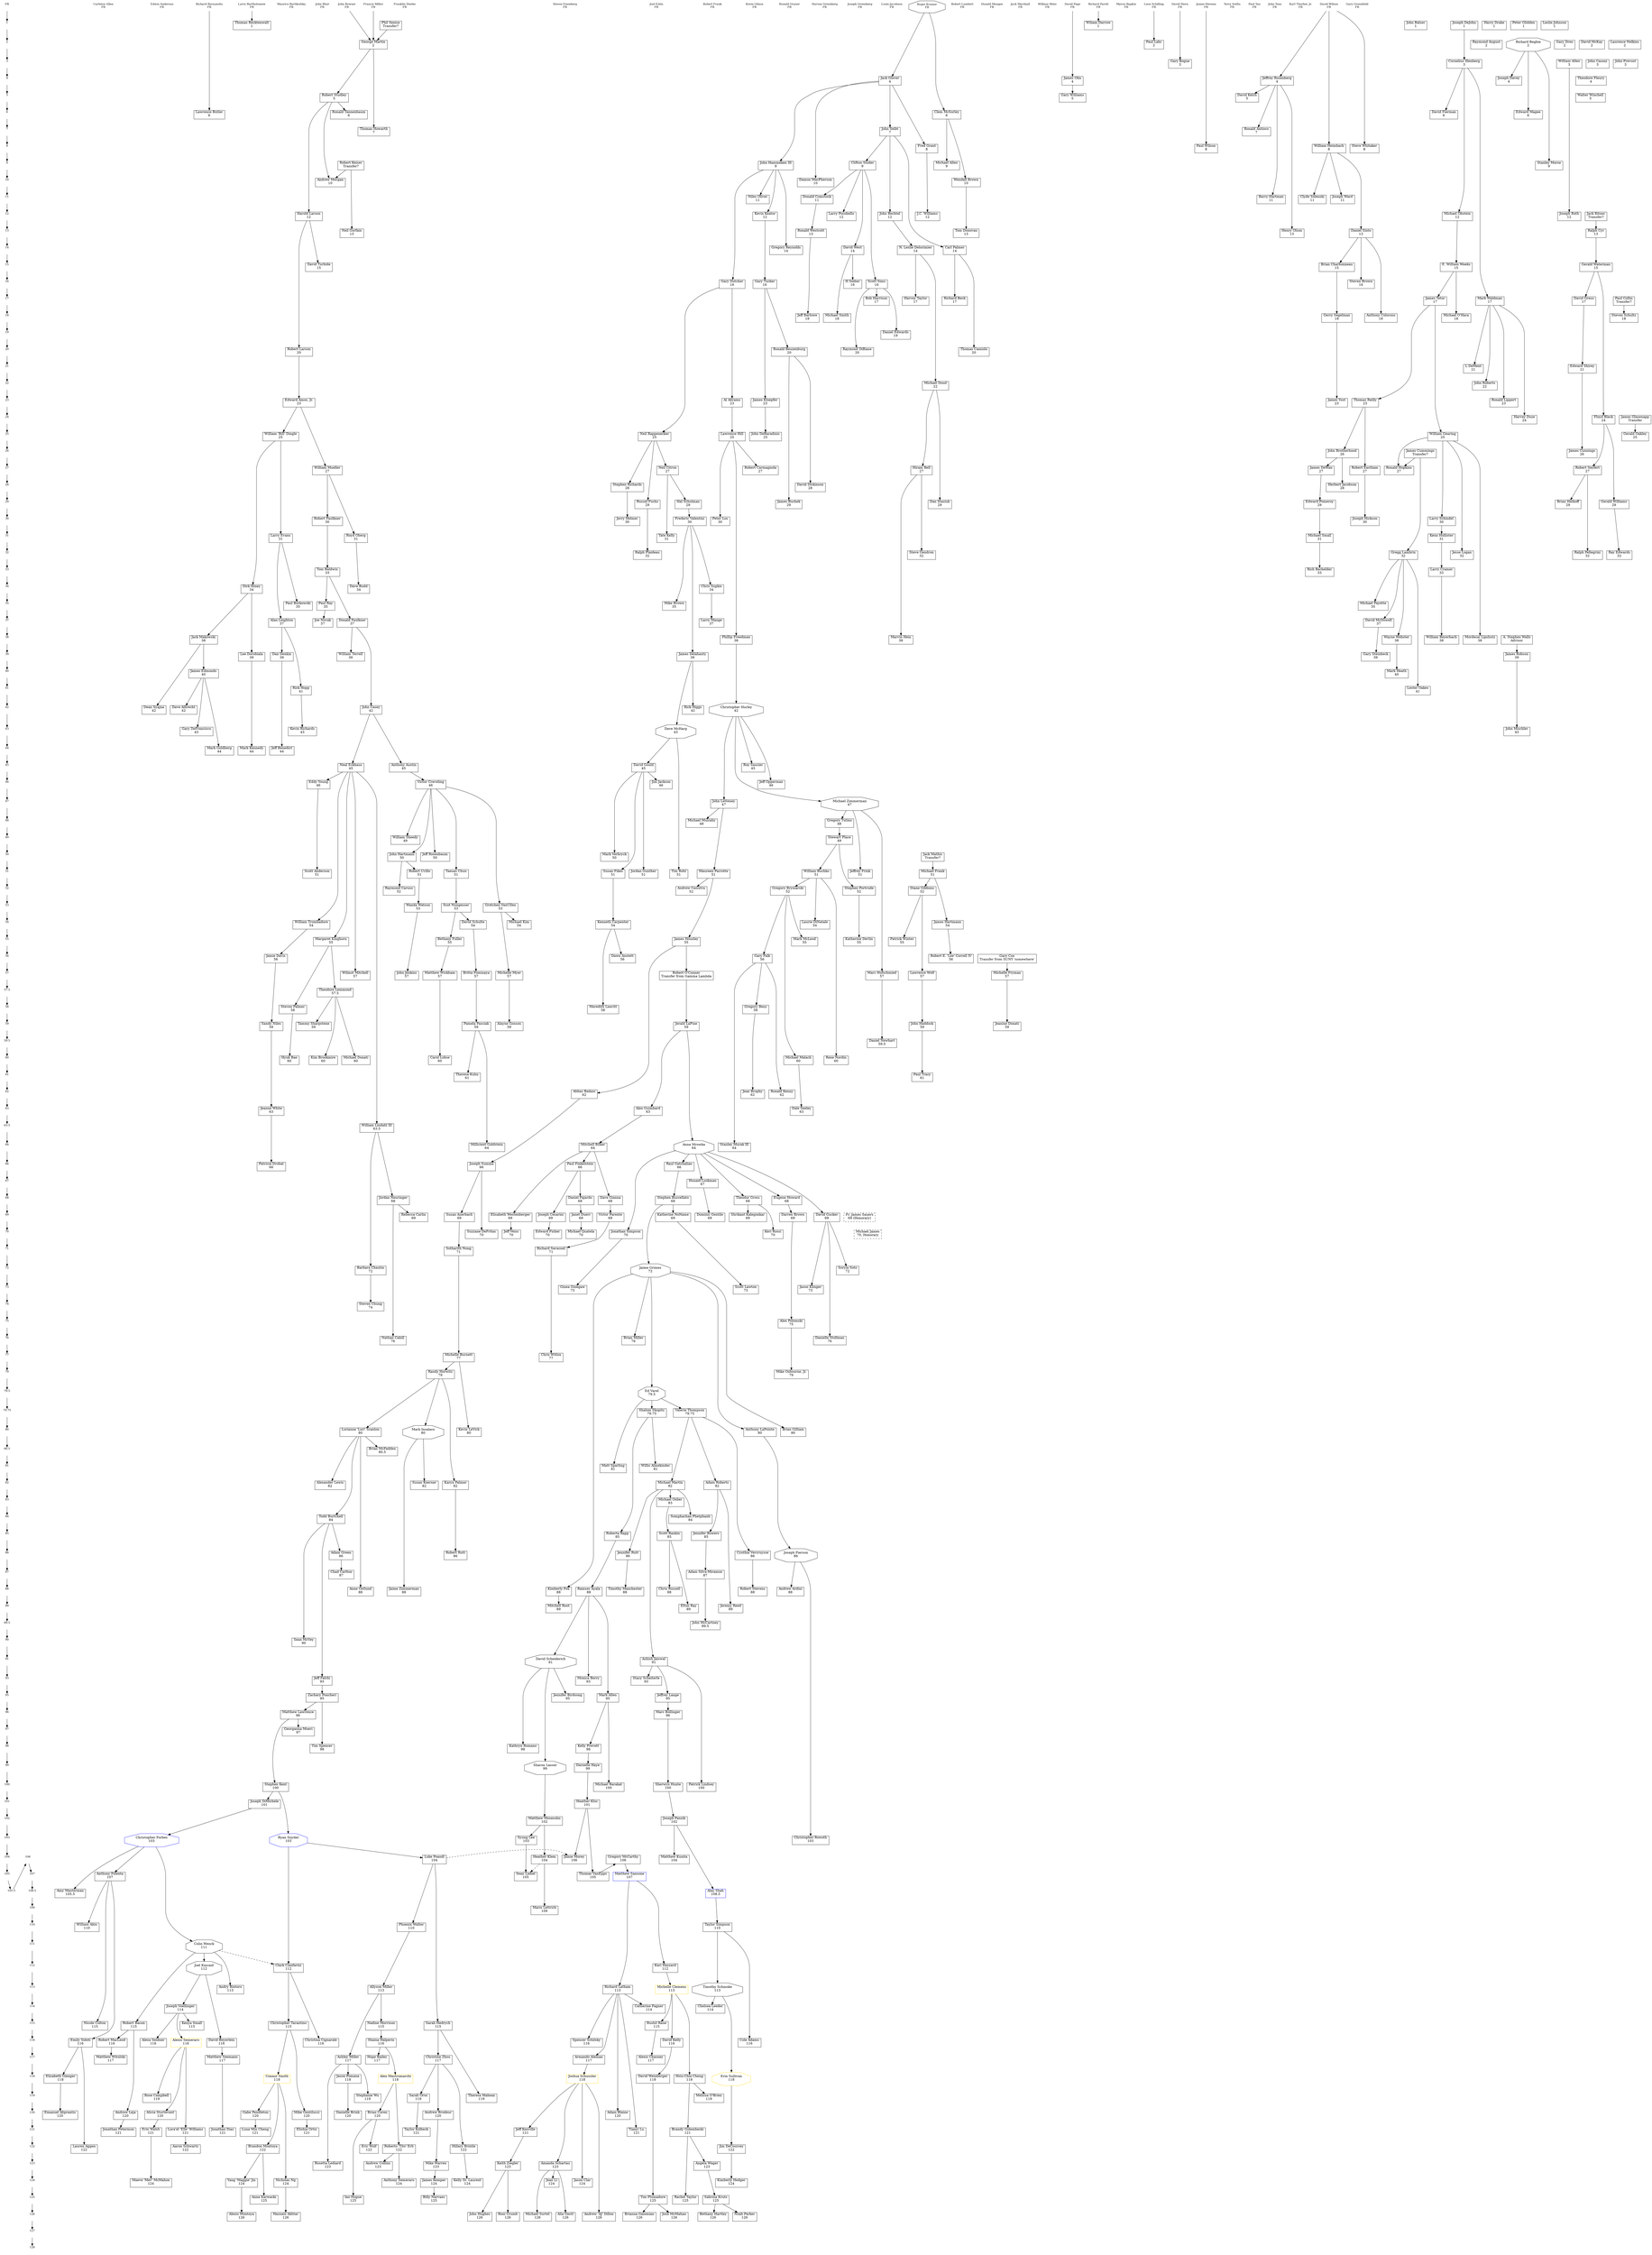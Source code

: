 	digraph FamilyTree{

	/* A few starter notes: Brother names can only be letters and _ no other punctuation or spaces. The basic order is establish the pledge class lines, list out the foudning brothers, associates brothers with their PC, establish the big to little links, apply nice labels to the PCs.*/

	//ranksep=.75; size = "7.5,7.5";
	{
	node [shape=plaintext, fontsize=12, labelloc=t];

	/* Side bar for the pledge classes */
	FB -> 1 -> 2 -> 3 -> 4 -> 5 -> 6 -> 7 -> 8 -> 9 -> 10 -> 11 -> 12 -> 13 -> 14 -> 15 -> 16 -> 17 -> 18 -> 19 -> 20 -> 21 -> 22 -> 23 -> 24 -> 25 -> 26 -> 27 -> 28 -> 29 -> 30 -> 31 -> 32 -> 33 -> 34 -> 35 -> 37 -> 38 -> 39 -> 40 -> 41 -> 42 -> 43 -> 44 -> 45 -> 46 -> 47 -> 48 -> 49 -> 50 -> 51 -> 52 -> 53 -> 54 -> 55 -> 56 -> 57 -> "57.5" -> 58 -> 59 -> "59.5" -> 60 -> 61 -> 62 -> 63 -> "63.5" -> 64 -> 66 -> 67 -> 68 -> 69 -> 70 -> 71 -> 72 -> 73 -> 74 -> 75 -> 76 -> 77 -> 79 -> "79.5" -> "79.75" -> 80 -> "80.5" -> 81 -> 82 -> 83 -> 84 -> 85 -> 86 -> 87 -> 88 -> 89 -> "89.5" -> 90 -> 91 -> 93 -> 95 -> 96 -> 97 -> 98 -> 99 -> 100 -> 101 -> 102 -> 103 -> 104 -> 105 -> "105.5" -> 106 -> 107 -> "108.5" -> 109 -> 110 -> 111 -> 112 -> 113 -> 114 -> 115 -> 116 -> 117 -> 118 -> 119 -> 120 -> 121 -> 122 -> 123 -> 124 -> 125 -> 126 -> 127 -> 128;


	/* First Pledge Class Brothers*/
	Carleton_Allen; Edwin_Anderson; Richard_Barazzotto; Larry_Bartholomew; Maurice_Bartikofsky; John_Blair; John_Bowser; Franklin_Dierke; Steven_Eisenberg; Joel_Entin; Robert_Frank; Kevin_Gilson; Ronald_Graner; Harvey_Greenberg; Joseph_Greenberg; Louis_Jacobson; Roger_Kramer; Robert_Lambert; Donald_Manges; Jack_Marshall; Francis_Millor; William_Muto; David_Page; Richard_Parett; Myron_Rapkin; Leon_Schilling; David_Stern; James_Stevens; Terry_Sutfin; Paul_Tan; John_Tenz; Karl_Thurber_Jr; David_Wilson; Gary_Greenfield;
	}

	/* Associating the brother with their pledge class */
	node [shape=box, labelloc=t];
	splines=curve;
	{rank = same; FB; Carleton_Allen; Edwin_Anderson; Richard_Barazzotto; Larry_Bartholomew; Maurice_Bartikofsky; John_Blair; John_Bowser; Franklin_Dierke; Steven_Eisenberg; Joel_Entin; Robert_Frank; Kevin_Gilson; Ronald_Graner; Harvey_Greenberg; Joseph_Greenberg; Louis_Jacobson; Roger_Kramer; Robert_Lambert; Donald_Manges; Jack_Marshall; Francis_Millor; William_Muto; David_Page; Richard_Parett; Myron_Rapkin; Leon_Schilling; David_Stern; James_Stevens; Terry_Sutfin; Paul_Tan; John_Tenz; Karl_Thurber_Jr; David_Wilson; Gary_Greenfield; }
	{rank = same; 1; Thomas_Recktenwalt; John_Balser; Wiliam_Darrow; Joseph_DeJohn; Harry_Drake; Peter_Glidden; Leslie_Johnson; }
	{rank = same; 2; George_Martin; Raymond_August; Richard_Begbie; Gary_Dreo; Paul_Lahr; David_McKay; Laurence_Nelkins; }
	{rank = same; 3; William_Allen; Gary_Bogue; John_Casoni; Cornelius_Illenberg; John_Prevost; }
	{rank = same; 4; Jack_Glover; Joseph_Davey; Theodore_Fleury; James_Olin; Jeffrey_Rosenberg; }
	{rank = same; 5; David_Kelch; Robert_Studley; Gary_Williams; Walter_Winchell; }
	{rank = same; 6; Clem_McSorley; Lawrence_Butler; David_Fierman; Edward_Magee; Ronald_Tannenbaum; }
	{rank = same; 7; John_Seibt; Ronald_Antioco; Thomas_Howarth; }
	{rank = same; 8; Paul_Wilson; Fred_Grant; William_Heimbach; Steve_Whitaker; }
	{rank = same; 9; John_Hammeken_III; Michael_Allen; Stanley_Morse; Clifton_Snider; }
	{rank = same; 10; Andrew_Morgan; Wendall_Brown; Damon_MacPherson; }
	{rank = same; 11; Donald_Comstock; Barry_Hartman; Niles_Oliver; Clyde_Solenski; Joseph_Ward; }
	{rank = same; 12; Kevin_Keator; John_Bechtel; Harold_Larson; Michael_Obstein; Larry_Pocobello; Joseph_Roth; JC_Williams; }
	{rank = same; 13; Henry_Olson; Ralph_Cyr; Tom_Donovan; Neil_Gorfain; Daniel_Sinto; Ronald_Westcott; }
	{rank = same; 14; Carl_Palmer; N_Delorimier; Gregory_Reynolds; David_West; }
	{rank = same; 15; Brian_Charbonneau; David_Turbide; Gerald_Waterman; E_William_Weeks; }
	{rank = same; 16; Scott_Sims; Steven_Brown; Gary_Dutcher; H_Sieber; Gary_Tucker; }
	{rank = same; 17; James_Tetor; Richard_Beck; David_Greso; Harvey_Taylor; Bob_Harrison; Mark_Waldman; }
	{rank = same; 18; Gerry_Segelman; Jeff_Barlowe; Anthony_Coloroso; Michael_OHara; Steven_Schultz; Michael_Smith; }
	{rank = same; 19; Daniel_Edwards; }
	{rank = same; 20; Ronald_Beuzenburg; Thomas_Camiolo; Raymond_DiBiase; Robert_Larson; }
	{rank = same; 21; L_DeMent; Edward_Shirey; }
	{rank = same; 22; John_Roberts; Michael_Doud; }
	{rank = same; 23; James_Yost; Edward_Amos_Jr; James_Kloepfer; Ronald_Lippert; Thomas_Reilly; Al_Abrams; }
	{rank = same; 24; Floyd_Black; Harvey_Duze; }
	{rank = same; 25; Gerald_Oakley; John_DeBaradinis; William_Dingle; William_Gearing; Lawrence_Hill; Neil_Rappenecker; }
	{rank = same; 26; John_Brotherhood; James_Cunnings; }
	{rank = same; 27; Robert_Carmagnola; Hiram_Bell; Neil_Citron; James_DeWan; Robert_Eastham; Ronald_Hopkins; William_Mueller; Robert_Seyfert; }
	{rank = same; 28; David_Dickinson; Herbert_Jacobson; Stephen_Richards; }
	{rank = same; 29; Hal_Schulman; James_Buchek; Russel_Fuchs; Brian_Hatkoff; Edward_Pomeroy; Dan_Stasiuk; Gerald_Williams; }
	{rank = same; 30; Peter_Los; Joseph_Hickson; Robert_Faulkner; Jerry_Helmer; Larry_Schindel; Frederic_Valentini; }
	{rank = same; 31; Tate_Kelly; Larry_Evans; Kenn_Hollister; Royd_Oberg; Michael_Small; }
	{rank = same; 32; Gregg_Lambrix; Ray_Edwards; Steve_Gendron; Jesse_Logan; Ralph_Pellegrini; Ralph_Plaideau; }
	{rank = same; 33; Tom_Baldwin; Larry_Cramer; Rich_Bachelder; }
	{rank = same; 34; Dirk_Hiney; Dave_Budd; Chris_Supkis; }
	{rank = same; 35; Paul_Borkowski; Mike_Brown; Michael_Payette; Paul_Ray; }
	{rank = same; 37; Donald_Faulkner; David_McDowell; Joe_Novak; Alan_Leighton; Larry_Mange; }
	{rank = same; 38; Wayne_Webster; Phillip_Freedman; Marvin_Hein; William_Beyerbach; Jack_Makowski; Mordecai_Lipshutz; }
	{rank = same; 39; Dan_Denkin; James_Delahanty; Lee_Dorobiala; James_Robson; Gary_Steinbeck; William_Terrell; }
	{rank = same; 40; James_Edmonds; Mark_Heath; }
	{rank = same; 41; Rick_Hopp; Lester_Oakes; }
	{rank = same; 42; Dean_Syajna; Dave_Albrecht; Rick_Higgs; John_Casey; Christopher_Hurley; }
	{rank = same; 43; Dave_McHarg; Gary_DeFrancisco; John_Mischler; Kevin_Richards; }
	{rank = same; 44; Jeff_Benedict; Mark_Goldberg; Mark_Kennedy; }
	{rank = same; 45; Anthony_Austin; Neal_Eckhaus; David_Gould; Roy_Saucier; }
	{rank = same; 46; Victor_Creveling; Jim_Jackson; Jeff_Opperman; Eddy_Young; }
	{rank = same; 47; John_Letteney; Michael_Zimmerman; }
	{rank = same; 48; Michael_Mulcahy; Gregory_Tutino; }
	{rank = same; 49; Stewart_Place; William_Sheedy; }
	{rank = same; 50; John_Hartmann; Jeff_Rosenbaum; Mark_Verbryck; }
	{rank = same; 51; Susan_Fikes; Scott_Anderson; William_Buchko; Taesan_Chun; Jeffrey_Frink; Michael_Frank; Jordan_Gunther; Maureen_Parrotte; Tim_Rohl; Robert_Urillo; }
	{rank = same; 52; Raymond_Caruso; Gregory_Bryniarski; Diane_Gibbons; Andrew_Canistra; Stephen_Portrude; }
	{rank = same; 53; Scot_Nungesser; Wanda_Watson; Gretchen_VanUllen; }
	{rank = same; 54; Kenneth_Carpenter; Laurie_DiNatale; James_Hartmann; Michael_Kim; David_Schulte; William_Trombadore; }
	{rank = same; 55; James_Housley; Katherine_Devlin; Bethany_Fuller; Margaret_Kinghorn; Mark_McLeod; Patrick_Winter; }
	{rank = same; 56; Dawn_Anstett; Jamie_Davis; Robert_E_Lee_Correll_IV; Gary_Falk; }
	{rank = same; 57; Britta_Fominaya; Michelle_Fryman; Marc_Hufschmied; John_Jenkins; Wilmot_Mitchell; Michelle_Myer; Matthew_Wickham; Lawrence_Wolf; }
	{rank = same; "57.5"; Theodore_Lemmond; }
	{rank = same; 58; Gregory_Benz; Meredith_Leavitt; Steven_Palmer; }
	{rank = same; 59; Jeanine_Donati; Alayne_Gosson; John_Haddock; Jerald_LaPine; Sandy_Niles; Pamela_Pasciak; Tammy_Sharpstene; }
	{rank = same; "59.5"; Daniel_Newhart; }
	{rank = same; 60; Hyuk_Bae; Kim_Brookmire; Michael_Donati; Carol_Lohse; Michael_Malach; Rene_Nordin; }
	{rank = same; 61; Theresa_Kuhn; Paul_Tracy; }
	{rank = same; 62; Abbas_Badani; Jean_Brophy; Ronald_Kenny; }
	{rank = same; 63; Alex_Guimbard; Dale_Seeley; Jeanne_White; }
	{rank = same; "63.5"; William_Lindahl_III; }
	{rank = same; 64; Mitchell_Bilker; Millicient_Goldstein; Anna_Mrowka; Stanley_Murak_III; }
	{rank = same; 66; Patricia_Drobat; Paul_Finkelstein; Raul_Gatchalian; Joseph_Summa; }
	{rank = same; 67; Hunaid_Lookman; }
	{rank = same; 68; Stephen_Buccellato; Dave_Gianna; Daniel_Fajardo; Theodor_Gross; Eugene_Howard; Jordan_Neuringer; }
	{rank = same; 69; Susan_Auerbach; Darren_Brown; Rebecca_Carlin; Joseph_Cesarini; Janet_Duerr; Dominic_Gentile; David_Gucker; Shrikant_Kalegonkar; Victor_Parente; Katherine_; Elisabeth_Westenberger; Fr_James_Sauers; }
	{rank = same; 70; Suzzane_DeFritas; Edward_Fisher; Jonathan_Simpson; Michael_Quatela; Keri_Rossi; Jeff_Veiss; Michael_James; }
	{rank = same; 71; Sotharith_Nong; Richard_Savacool; }
	{rank = same; 72; Barbara_Chautin; Jaime_Grimes; Soryia_Soto; }
	{rank = same; 73; Ginea_Ginegaw; Jason_Klinger; Scott_Lawton; }
	{rank = same; 74; Steven_Chung; }
	{rank = same; 75; Alex_Polomski; }
	{rank = same; 76; Brian_Miller; Nathan_Cahill; Danielle_Stollman; }
	{rank = same; 77; Michelle_Burnett; Chris_Witlox; }
	{rank = same; 79; Randy_Horwitz; Mike_Osbourne_Jr; }
	{rank = same; "79.5"; Ed_Varel; }
	{rank = same; "79.75"; Shalom_Skopitz; Valerie_Thompson; }
	
		
	/* Establishing the big to little relationships */

	Larry_Bartholomew -> Thomas_Recktenwalt;
	John_Balser;
	Richard_Parett -> Wiliam_Darrow;
	Joseph_DeJohn;
	Harry_Drake;
	Peter_Glidden;
	Leslie_Johnson;
	Phil_Senise -> George_Martin;
	Francis_Millor -> George_Martin;
	John_Bowser -> George_Martin;
	Raymond_August;
	Richard_Begbie;
	Gary_Dreo;
	Leon_Schilling -> Paul_Lahr;
	David_McKay;
	Laurence_Nelkins;
	William_Allen;
	David_Stern -> Gary_Bogue;
	John_Casoni;
	Joseph_DeJohn -> Cornelius_Illenberg;
	John_Prevost;
	Roger_Kramer -> Jack_Glover;
	Richard_Begbie -> Joseph_Davey;
	Theodore_Fleury;
	David_Page -> James_Olin;
	David_Wilson -> Jeffrey_Rosenberg;
	Jeffrey_Rosenberg -> David_Kelch;
	George_Martin -> Robert_Studley;
	James_Olin -> Gary_Williams;
	Walter_Winchell;
	Roger_Kramer -> Clem_McSorley;
	Richard_Barazzotto -> Lawrence_Butler;
	Cornelius_Illenberg -> David_Fierman;
	Richard_Begbie -> Edward_Magee;
	Robert_Studley -> Ronald_Tannenbaum;
	Jack_Glover -> John_Seibt;
	Jeffrey_Rosenberg -> Ronald_Antioco;
	George_Martin -> Thomas_Howarth;
	James_Stevens -> Paul_Wilson;
	Jack_Glover -> Fred_Grant;
	David_Wilson -> William_Heimbach;
	David_Wilson -> Steve_Whitaker;
	Jack_Glover -> John_Hammeken_III;
	Clem_McSorley -> Michael_Allen;
	Richard_Begbie -> Stanley_Morse;
	John_Seibt -> Clifton_Snider;
	Robert_Studley -> Andrew_Morgan;
	Robert_Keiser -> Andrew_Morgan;
	Clem_McSorley -> Wendall_Brown;
	Jack_Glover -> Damon_MacPherson;
	Clifton_Snider -> Donald_Comstock;
	Jeffrey_Rosenberg -> Barry_Hartman;
	John_Hammeken_III -> Niles_Oliver;
	William_Heimbach -> Clyde_Solenski;
	William_Heimbach -> Joseph_Ward;
	John_Hammeken_III -> Kevin_Keator;
	John_Seibt -> John_Bechtel;
	Robert_Studley -> Harold_Larson;
	Cornelius_Illenberg -> Michael_Obstein;
	Clifton_Snider -> Larry_Pocobello;
	William_Allen -> Joseph_Roth;
	Fred_Grant -> JC_Williams;
	Jeffrey_Rosenberg -> Henry_Olson;
	Jack_Bitner -> Ralph_Cyr;
	Wendall_Brown -> Tom_Donovan;
	Robert_Keiser -> Neil_Gorfain;
	William_Heimbach -> Daniel_Sinto;
	Donald_Comstock -> Ronald_Westcott;
	John_Seibt -> Carl_Palmer;
	John_Bechtel -> N_Delorimier;
	John_Hammeken_III -> Gregory_Reynolds;
	Clifton_Snider -> David_West;
	Daniel_Sinto -> Brian_Charbonneau;
	Harold_Larson -> David_Turbide;
	Harold_Larson -> Robert_Larson;
	Ralph_Cyr -> Gerald_Waterman;
	Michael_Obstein -> E_William_Weeks;
	Clifton_Snider -> Scott_Sims;
	Daniel_Sinto -> Steven_Brown;
	John_Hammeken_III -> Gary_Dutcher;
	Gary_Dutcher -> Al_Abrams;
	David_West -> H_Sieber;
	Kevin_Keator -> Gary_Tucker;
	E_William_Weeks -> James_Tetor;
	Carl_Palmer -> Richard_Beck;
	Gerald_Waterman -> David_Greso;
	N_Delorimier -> Harvey_Taylor;
	Scott_Sims -> Bob_Harrison;
	Cornelius_Illenberg -> Mark_Waldman;
	Brian_Charbonneau -> Gerry_Segelman;
	Ronald_Westcott -> Jeff_Barlowe;
	Daniel_Sinto -> Anthony_Coloroso;
	E_William_Weeks -> Michael_OHara;
	Paul_Collin -> Steven_Schultz;
	David_West -> Michael_Smith;
	Scott_Sims -> Daniel_Edwards;
	Gary_Tucker -> Ronald_Beuzenburg;
	Carl_Palmer -> Thomas_Camiolo;
	Scott_Sims -> Raymond_DiBiase;
	Mark_Waldman -> L_DeMent;
	David_Greso -> Edward_Shirey;
	Mark_Waldman -> John_Roberts;
	N_Delorimier -> Michael_Doud;
	Gerry_Segelman -> James_Yost;
	Robert_Larson -> Edward_Amos_Jr;
	Gary_Tucker -> James_Kloepfer;
	Mark_Waldman -> Ronald_Lippert;
	James_Tetor -> Thomas_Reilly;
	Gerald_Waterman -> Floyd_Black;
	Mark_Waldman -> Harvey_Duze;
	James_Glasenapp -> Gerald_Oakley;
	James_Kloepfer -> John_DeBaradinis;
	Edward_Amos_Jr -> William_Dingle;
	James_Tetor -> William_Gearing;
	Al_Abrams -> Lawrence_Hill;
	Gary_Dutcher -> Neil_Rappenecker;
	Thomas_Reilly -> John_Brotherhood;
	Edward_Shirey -> James_Cunnings;
	Lawrence_Hill -> Robert_Carmagnola;
	Michael_Doud -> Hiram_Bell;
	Neil_Rappenecker -> Neil_Citron;
	John_Brotherhood -> James_DeWan;
	Thomas_Reilly -> Robert_Eastham;
	William_Gearing -> Ronald_Hopkins;
	James_Cummings -> Ronald_Hopkins;
	Edward_Amos_Jr -> William_Mueller;
	Floyd_Black -> Robert_Seyfert;
	Ronald_Beuzenburg -> David_Dickinson;
	John_Brotherhood -> Herbert_Jacobson;
	Neil_Rappenecker -> Stephen_Richards;
	Neil_Citron -> Hal_Schulman;
	Ronald_Beuzenburg -> James_Buchek;
	Neil_Rappenecker -> Russel_Fuchs;
	Robert_Seyfert -> Brian_Hatkoff;
	James_DeWan -> Edward_Pomeroy;
	Michael_Doud -> Dan_Stasiuk;
	Floyd_Black -> Gerald_Williams;
	Lawrence_Hill -> Peter_Los;
	Robert_Eastham -> Joseph_Hickson;
	William_Mueller -> Robert_Faulkner;
	Stephen_Richards -> Jerry_Helmer;
	William_Gearing -> Larry_Schindel;
	Hal_Schulman -> Frederic_Valentini;
	Neil_Citron -> Tate_Kelly;
	William_Dingle -> Larry_Evans;
	Larry_Schindel -> Kenn_Hollister;
	William_Mueller -> Royd_Oberg;
	Edward_Pomeroy -> Michael_Small;
	James_Cummings -> Gregg_Lambrix;
	Gerald_Williams -> Ray_Edwards;
	Hiram_Bell -> Steve_Gendron;
	William_Gearing -> Jesse_Logan;
	Robert_Seyfert -> Ralph_Pellegrini;
	Russel_Fuchs -> Ralph_Plaideau;
	Robert_Faulkner -> Tom_Baldwin;
	Kenn_Hollister -> Larry_Cramer;
	Michael_Small -> Rich_Bachelder;
	William_Dingle -> Dirk_Hiney;
	Royd_Oberg -> Dave_Budd;
	Frederic_Valentini -> Chris_Supkis;
	Larry_Evans -> Paul_Borkowski;
	Frederic_Valentini -> Mike_Brown;
	Gregg_Lambrix -> Michael_Payette;
	Tom_Baldwin -> Paul_Ray;
	Tom_Baldwin -> Donald_Faulkner;
	Gregg_Lambrix -> David_McDowell;
	Paul_Ray -> Joe_Novak;
	Larry_Evans -> Alan_Leighton;
	Chris_Supkis -> Larry_Mange;
	Gregg_Lambrix -> Wayne_Webster;
	Gregg_Lambrix -> Lester_Oakes;
	Lawrence_Hill -> Phillip_Freedman;
	Hiram_Bell -> Marvin_Hein;
	Larry_Cramer -> William_Beyerbach;
	Dirk_Hiney -> Jack_Makowski;
	William_Gearing -> Mordecai_Lipshutz;
	Alan_Leighton -> Dan_Denkin;
	Frederic_Valentini -> James_Delahanty;
	Dirk_Hiney -> Lee_Dorobiala;
	A_Stephen_Walls -> James_Robson;
	David_McDowell -> Gary_Steinbeck;
	Donald_Faulkner -> William_Terrell;
	Jack_Makowski -> James_Edmonds;
	Wayne_Webster -> Mark_Heath;
	Alan_Leighton -> Rick_Hopp;
	Jack_Makowski -> Dean_Syajna;
	James_Edmonds -> Dave_Albrecht;
	James_Delahanty -> Rick_Higgs;
	Donald_Faulkner -> John_Casey;
	Phillip_Freedman -> Christopher_Hurley;
	James_Delahanty -> Dave_McHarg;
	James_Edmonds -> Gary_DeFrancisco;
	James_Robson -> John_Mischler;
	Rick_Hopp -> Kevin_Richards;
	Dan_Denkin -> Jeff_Benedict;
	James_Edmonds -> Mark_Goldberg;
	Lee_Dorobiala -> Mark_Kennedy;
	John_Casey -> Anthony_Austin;
	John_Casey -> Neal_Eckhaus;
	Dave_McHarg -> David_Gould;
	Christopher_Hurley -> Roy_Saucier;
	Anthony_Austin -> Victor_Creveling;
	David_Gould -> Jim_Jackson;
	Christopher_Hurley -> Jeff_Opperman;
	Neal_Eckhaus -> Eddy_Young;
	Christopher_Hurley -> John_Letteney;
	Christopher_Hurley -> Michael_Zimmerman;
	John_Letteney -> Michael_Mulcahy;
	Michael_Zimmerman -> Gregory_Tutino;
	Gregory_Tutino -> Stewart_Place;
	Victor_Creveling -> William_Sheedy;
	Victor_Creveling -> John_Hartmann;
	Victor_Creveling -> Jeff_Rosenbaum;
	David_Gould -> Mark_Verbryck;
	David_Gould -> Susan_Fikes;
	Eddy_Young -> Scott_Anderson;
	Stewart_Place -> William_Buchko;
	Victor_Creveling -> Taesan_Chun;
	Michael_Zimmerman -> Jeffrey_Frink;
	Jack_Mathis -> Michael_Frank;
	David_Gould -> Jordan_Gunther;
	John_Letteney -> Maureen_Parrotte;
	Dave_McHarg -> Tim_Rohl;
	John_Hartmann -> Robert_Urillo;
	John_Hartmann -> Raymond_Caruso;
	William_Buchko -> Gregory_Bryniarski;
	Michael_Frank -> Diane_Gibbons;
	Maureen_Parrotte -> Andrew_Canistra;
	Stewart_Place -> Stephen_Portrude;
	Taesan_Chun -> Scot_Nungesser;
	Robert_Urillo -> Wanda_Watson;
	Victor_Creveling -> Gretchen_VanUllen;
	Susan_Fikes -> Kenneth_Carpenter;
	William_Buchko -> Laurie_DiNatale;
	Michael_Frank -> James_Hartmann;
	Gretchen_VanUllen -> Michael_Kim;
	Scot_Nungesser -> David_Schulte;
	Neal_Eckhaus -> William_Trombadore;
	Maureen_Parrotte -> James_Housley;
	Stephen_Portrude -> Katherine_Devlin;
	Scot_Nungesser -> Bethany_Fuller;
	Neal_Eckhaus -> Margaret_Kinghorn;
	Gregory_Bryniarski -> Mark_McLeod;
	Diane_Gibbons -> Patrick_Winter;
	Kenneth_Carpenter -> Dawn_Anstett;
	William_Trombadore -> Jamie_Davis;
	James_Hartmann -> Robert_E_Lee_Correll_IV;
	Gregory_Bryniarski -> Gary_Falk;
	David_Schulte -> Britta_Fominaya;
	Gary_Cox -> Michelle_Fryman;
	Michael_Zimmerman -> Marc_Hufschmied;
	Wanda_Watson -> John_Jenkins;
	Neal_Eckhaus -> Wilmot_Mitchell;
	Gretchen_VanUllen -> Michelle_Myer;
	Bethany_Fuller -> Matthew_Wickham;
	Diane_Gibbons -> Lawrence_Wolf;
	Margaret_Kinghorn -> Theodore_Lemmond;
	Gary_Falk -> Gregory_Benz;
	Kenneth_Carpenter -> Meredith_Leavitt;
	Margaret_Kinghorn -> Steven_Palmer;
	Michelle_Fryman -> Jeanine_Donati;
	Michelle_Myer -> Alayne_Gosson;
	Lawrence_Wolf -> John_Haddock;
	Robert_OConner -> Jerald_LaPine;
	Jamie_Davis -> Sandy_Niles;
	Britta_Fominaya -> Pamela_Pasciak;
	Theodore_Lemmond -> Tammy_Sharpstene;
	Marc_Hufschmied -> Daniel_Newhart;
	Steven_Palmer -> Hyuk_Bae;
	Theodore_Lemmond -> Kim_Brookmire;
	Theodore_Lemmond -> Michael_Donati;
	Matthew_Wickham -> Carol_Lohse;
	Gregory_Bryniarski -> Michael_Malach;
	William_Buchko -> Rene_Nordin;
	Pamela_Pasciak -> Theresa_Kuhn;
	John_Haddock -> Paul_Tracy;
	James_Housley -> Abbas_Badani;
	James_Housley -> Robert_OConner;
	Gregory_Benz -> Jean_Brophy;
	Gary_Falk -> Ronald_Kenny;
	Jerald_LaPine -> Alex_Guimbard;
	Michael_Malach -> Dale_Seeley;
	Sandy_Niles -> Jeanne_White;
	Neal_Eckhaus -> William_Lindahl_III;
	Alex_Guimbard -> Mitchell_Bilker;
	Pamela_Pasciak -> Millicient_Goldstein;
	Jerald_LaPine -> Anna_Mrowka;
	Gary_Falk -> Stanley_Murak_III;
	Jeanne_White -> Patricia_Drobat;
	Mitchell_Bilker -> Paul_Finkelstein;
	Anna_Mrowka -> Raul_Gatchalian;
	Abbas_Badani -> Joseph_Summa;
	Anna_Mrowka -> Hunaid_Lookman;
	Raul_Gatchalian -> Stephen_Buccellato;
	Mitchell_Bilker -> Dave_Gianna;
	Paul_Finkelstein -> Daniel_Fajardo;
	Anna_Mrowka -> Theodor_Gross;
	Anna_Mrowka -> Eugene_Howard;
	Joseph_Summa -> Susan_Auerbach;
	Eugene_Howard -> Darren_Brown;
	Jordan_Neuringer -> Rebecca_Carlin;
	Paul_Finkelstein -> Joseph_Cesarini;
	Daniel_Fajardo -> Janet_Duerr;
	Hunaid_Lookman -> Dominic_Gentile;
	Anna_Mrowka -> David_Gucker;
	Theodor_Gross -> Shrikant_Kalegonkar;
	Dave_Gianna -> Victor_Parente;
	Stephen_Buccellato -> Katherine_;
	Mitchell_Bilker -> Elisabeth_Westenberger;
	Fr_James_Sauers;
	Joseph_Summa -> Suzzane_DeFritas;
	Joseph_Cesarini -> Edward_Fisher;
	Anna_Mrowka -> Jonathan_Simpson;
	Janet_Duerr -> Michael_Quatela;
	Theodor_Gross -> Keri_Rossi;
	Elisabeth_Westenberger -> Jeff_Veiss;
	Michael_James;
	Susan_Auerbach -> Sotharith_Nong;
	Victor_Parente -> Richard_Savacool;
	William_Lindahl_III -> Barbara_Chautin;
	William_Lindahl_III -> Jordan_Neuringer;
	Stephen_Buccellato -> Jaime_Grimes;
	David_Gucker -> Soryia_Soto;
	Jonathan_Simpson -> Ginea_Ginegaw;
	David_Gucker -> Jason_Klinger;
	Katherine_ -> Scott_Lawton;
	Barbara_Chautin -> Steven_Chung;
	Darren_Brown -> Alex_Polomski;
	Jaime_Grimes -> Brian_Miller;
	Jordan_Neuringer -> Nathan_Cahill;
	David_Gucker -> Danielle_Stollman;
	Sotharith_Nong -> Michelle_Burnett;
	Richard_Savacool -> Chris_Witlox;
	Michelle_Burnett -> Randy_Horwitz;
	Alex_Polomski -> Mike_Osbourne_Jr;
	Jaime_Grimes -> Ed_Varel;
	Ed_Varel -> Shalom_Skopitz;
	Ed_Varel -> Valerie_Thompson;
	Randy_Horwitz -> Lori_Scanlon;
	Michelle_Burnett -> Kevin_LeVick;
	Randy_Horwitz -> Mark_Insalaco;
	Jaime_Grimes -> Anthony_LaPointe;
	Jaime_Grimes -> Brian_Gilliam;
	Lori_Scanlon -> Brian_McFadden;
	Shalom_Skopitz -> Willis_Almekinder;
	Ed_Varel -> Matt_Sparling;
	Mark_Insalaco -> Susan_Koerner;
	Lori_Scanlon -> Alexander_Lewis;
	Valerie_Thompson -> Michael_Martin;
	Randy_Horwitz -> Karyn_Palmer;
	Valerie_Thompson -> Adam_Roberts;
	Michael_Martin -> Michael_Osber;
	
	
	
	
	/* Labeling all the brothers with a friendlier name and their pledge class */

	Carleton_Allen [label="Carleton Allen\nFB", labelloc=t];
	Edwin_Anderson [label="Edwin Anderson\nFB", labelloc=t];
	Richard_Barazzotto [label="Richard Barazzotto\nFB", labelloc=t];
	Larry_Bartholomew [label="Larry Bartholomew\nFB", labelloc=t];
	Maurice_Bartikofsky [label="Maurice Bartikofsky\nFB", labelloc=t];
	John_Blair [label="John Blair\nFB", labelloc=t];
	John_Bowser [label="John Bowser\nFB", labelloc=t];
	Franklin_Dierke [label="Franklin Dierke\nFB", labelloc=t];
	Steven_Eisenberg [label="Steven Eisenberg\nFB", labelloc=t];
	Joel_Entin [label="Joel Entin\nFB", labelloc=t];
	Robert_Frank [label="Robert Frank\nFB", labelloc=t];
	Kevin_Gilson [label="Kevin Gilson\nFB", labelloc=t];
	Ronald_Graner [label="Ronald Graner\nFB", labelloc=t];
	Harvey_Greenberg [label="Harvey Greenberg\nFB", labelloc=t];
	Joseph_Greenberg [label="Joseph Greenberg\nFB", labelloc=t];
	Louis_Jacobson [label="Louis Jacobson\nFB", labelloc=t];
	Roger_Kramer [label="Roger Kramer\nFB",shape=octagon, labelloc=t];
	Robert_Lambert [label="Robert Lambert\nFB", labelloc=t];
	Donald_Manges [label="Donald Manges\nFB", labelloc=t];
	Jack_Marshall [label="Jack Marshall\nFB", labelloc=t];
	Francis_Millor [label="Francis Millor\nFB", labelloc=t];
	William_Muto [label="William Muto\nFB", labelloc=t];
	David_Page [label="David Page\nFB", labelloc=t];
	Richard_Parett [label="Richard Parett\nFB", labelloc=t];
	Myron_Rapkin [label="Myron Rapkin\nFB", labelloc=t];
	Leon_Schilling [label="Leon Schilling\nFB", labelloc=t];
	David_Stern [label="David Stern\nFB", labelloc=t];
	James_Stevens [label="James Stevens\nFB", labelloc=t];
	Terry_Sutfin [label="Terry Sutfin\nFB", labelloc=t];
	Paul_Tan [label="Paul Tan\nFB", labelloc=t];
	John_Tenz [label="John Tenz\nFB", labelloc=t];
	Karl_Thurber_Jr [label="Karl Thurber, Jr.\nFB", labelloc=t];
	David_Wilson [label="David Wilson\nFB", labelloc=t];
	Gary_Greenfield [label="Gary Greenfield\nFB", labelloc=t];
	Thomas_Recktenwalt [label="Thomas Recktenwalt\n1", labelloc=t];
	John_Balser [label="John Balser\n1", labelloc=t];
	Wiliam_Darrow [label="Wiliam Darrow\n1", labelloc=t];
	Joseph_DeJohn [label="Joseph DeJohn\n1", labelloc=t];
	Harry_Drake [label="Harry Drake\n1", labelloc=t];
	Peter_Glidden [label="Peter Glidden\n1", labelloc=t];
	Leslie_Johnson [label="Leslie Johnson\n1", labelloc=t];
	George_Martin [label="George Martin\n2", labelloc=t];
	Raymond_August [label="Raymond August\n2", labelloc=t];
	Richard_Begbie [label="Richard Begbie\n2",shape=octagon, labelloc=t];
	Gary_Dreo [label="Gary Dreo\n2", labelloc=t];
	Paul_Lahr [label="Paul Lahr\n2", labelloc=t];
	David_McKay [label="David McKay\n2", labelloc=t];
	Laurence_Nelkins [label="Laurence Nelkins\n2", labelloc=t];
	William_Allen [label="William Allen\n3", labelloc=t];
	Gary_Bogue [label="Gary Bogue\n3", labelloc=t];
	John_Casoni [label="John Casoni\n3", labelloc=t];
	Cornelius_Illenberg [label="Cornelius Illenberg\n3", labelloc=t];
	John_Prevost [label="John Prevost\n3", labelloc=t];
	Jack_Glover [label="Jack Glover\n4", labelloc=t];
	Joseph_Davey [label="Joseph Davey\n4", labelloc=t];
	Theodore_Fleury [label="Theodore Fleury\n4", labelloc=t];
	James_Olin [label="James Olin\n4", labelloc=t];
	Jeffrey_Rosenberg [label="Jeffrey Rosenberg\n4", labelloc=t];
	David_Kelch [label="David Kelch\n5", labelloc=t];
	Robert_Studley [label="Robert Studley\n5", labelloc=t];
	Gary_Williams [label="Gary Williams\n5", labelloc=t];
	Walter_Winchell [label="Walter Winchell\n5", labelloc=t];
	Clem_McSorley [label="Clem McSorley\n6", labelloc=t];
	Lawrence_Butler [label="Lawrence Butler\n6", labelloc=t];
	David_Fierman [label="David Fierman\n6", labelloc=t];
	Edward_Magee [label="Edward Magee\n6", labelloc=t];
	Ronald_Tannenbaum [label="Ronald Tannenbaum\n6", labelloc=t];
	John_Seibt [label="John Seibt\n7", labelloc=t];
	Ronald_Antioco [label="Ronald Antioco\n7", labelloc=t];
	Thomas_Howarth [label="Thomas Howarth\n7", labelloc=t];
	Paul_Wilson [label="Paul Wilson\n8", labelloc=t];
	Fred_Grant [label="Fred Grant\n8", labelloc=t];
	William_Heimbach [label="William Heimbach\n8", labelloc=t];
	Steve_Whitaker [label="Steve Whitaker\n8", labelloc=t];
	John_Hammeken_III [label="John Hammeken III\n9", labelloc=t];
	Michael_Allen [label="Michael Allen\n9", labelloc=t];
	Stanley_Morse [label="Stanley Morse\n9", labelloc=t];
	Clifton_Snider [label="Clifton Snider\n9", labelloc=t];
	Andrew_Morgan [label="Andrew Morgan\n10", labelloc=t];
	Wendall_Brown [label="Wendall Brown\n10", labelloc=t];
	Damon_MacPherson [label="Damon MacPherson\n10", labelloc=t];
	Donald_Comstock [label="Donald Comstock\n11", labelloc=t];
	Barry_Hartman [label="Barry Hartman\n11", labelloc=t];
	Niles_Oliver [label="Niles Oliver\n11", labelloc=t];
	Clyde_Solenski [label="Clyde Solenski\n11", labelloc=t];
	Joseph_Ward [label="Joseph Ward\n11", labelloc=t];
	Kevin_Keator [label="Kevin Keator\n12", labelloc=t];
	John_Bechtel [label="John Bechtel\n12", labelloc=t];
	Harold_Larson [label="Harold Larson\n12", labelloc=t];
	Michael_Obstein [label="Michael Obstein\n12", labelloc=t];
	Larry_Pocobello [label="Larry Pocobello\n12", labelloc=t];
	Joseph_Roth [label="Joseph Roth\n12", labelloc=t];
	JC_Williams [label="J.C. Williams\n12", labelloc=t];
	Henry_Olson [label="Henry Olson\n13", labelloc=t];
	Ralph_Cyr [label="Ralph Cyr\n13", labelloc=t];
	Tom_Donovan [label="Tom Donovan\n13", labelloc=t];
	Neil_Gorfain [label="Neil Gorfain\n13", labelloc=t];
	Daniel_Sinto [label="Daniel Sinto\n13", labelloc=t];
	Ronald_Westcott [label="Ronald Westcott\n13", labelloc=t];
	Carl_Palmer [label="Carl Palmer\n14", labelloc=t];
	N_Delorimier [label="N. Leslie Delorimier\n14", labelloc=t];
	Gregory_Reynolds [label="Gregory Reynolds\n14", labelloc=t];
	David_West [label="David West\n14", labelloc=t];
	Brian_Charbonneau [label="Brian Charbonneau\n15", labelloc=t];
	David_Turbide [label="David Turbide\n15", labelloc=t];
	Gerald_Waterman [label="Gerald Waterman\n15", labelloc=t];
	E_William_Weeks [label="E. William Weeks\n15", labelloc=t];
	Scott_Sims [label="Scott Sims\n16", labelloc=t];
	Steven_Brown [label="Steven Brown\n16", labelloc=t];
	Gary_Dutcher [label="Gary Dutcher\n16", labelloc=t];
	H_Sieber [label="H Sieber\n16", labelloc=t];
	Gary_Tucker [label="Gary Tucker\n16", labelloc=t];
	James_Tetor [label="James Tetor\n17", labelloc=t];
	Richard_Beck [label="Richard Beck\n17", labelloc=t];
	David_Greso [label="David Greso\n17", labelloc=t];
	Harvey_Taylor [label="Harvey Taylor\n17", labelloc=t];
	Bob_Harrison [label="Bob Harrison\n17", labelloc=t];
	Mark_Waldman [label="Mark Waldman\n17", labelloc=t];
	Gerry_Segelman [label="Gerry Segelman\n18", labelloc=t];
	Jeff_Barlowe [label="Jeff Barlowe\n18", labelloc=t];
	Anthony_Coloroso [label="Anthony Coloroso\n18", labelloc=t];
	Michael_OHara [label="Michael O'Hara\n18", labelloc=t];
	Steven_Schultz [label="Steven Schultz\n18", labelloc=t];
	Michael_Smith [label="Michael Smith\n18", labelloc=t];
	Daniel_Edwards [label="Daniel Edwards\n19", labelloc=t];
	Ronald_Beuzenburg [label="Ronald Beuzenburg\n20", labelloc=t];
	Thomas_Camiolo [label="Thomas Camiolo\n20", labelloc=t];
	Raymond_DiBiase [label="Raymond DiBiase\n20", labelloc=t];
	L_DeMent [label="L DeMent\n21", labelloc=t];
	Edward_Shirey [label="Edward Shirey\n21", labelloc=t];
	John_Roberts [label="John Roberts\n22", labelloc=t];
	Michael_Doud [label="Michael Doud\n22", labelloc=t];
	James_Yost [label="James Yost\n23", labelloc=t];
	Edward_Amos_Jr [label="Edward Amos, Jr.\n23", labelloc=t];
	James_Kloepfer [label="James Kloepfer\n23", labelloc=t];
	Ronald_Lippert [label="Ronald Lippert\n23", labelloc=t];
	Thomas_Reilly [label="Thomas Reilly\n23", labelloc=t];
	Floyd_Black [label="Floyd Black\n24", labelloc=t];
	Harvey_Duze [label="Harvey Duze\n24", labelloc=t];
	Gerald_Oakley [label="Gerald Oakley\n25", labelloc=t];
	John_DeBaradinis [label="John DeBaradinis\n25", labelloc=t];
	William_Dingle [label="William 'Bill' Dingle\n25", labelloc=t];
	William_Gearing [label="William Gearing\n25", labelloc=t];
	Lawrence_Hill [label="Lawrence Hill\n25", labelloc=t];
	Neil_Rappenecker [label="Neil Rappenecker\n25", labelloc=t];
	John_Brotherhood [label="John Brotherhood\n26", labelloc=t];
	James_Cunnings [label="James Cunnings\n26", labelloc=t];
	Robert_Carmagnola [label="Robert Carmagnola\n27", labelloc=t];
	Hiram_Bell [label="Hiram Bell\n27", labelloc=t];
	Neil_Citron [label="Neil Citron\n27", labelloc=t];
	James_DeWan [label="James DeWan\n27", labelloc=t];
	Robert_Eastham [label="Robert Eastham\n27", labelloc=t];
	Ronald_Hopkins [label="Ronald Hopkins\n27", labelloc=t];
	William_Mueller [label="William Mueller\n27", labelloc=t];
	Robert_Seyfert [label="Robert Seyfert\n27", labelloc=t];
	David_Dickinson [label="David Dickinson\n28", labelloc=t];
	Herbert_Jacobson [label="Herbert Jacobson\n28", labelloc=t];
	Stephen_Richards [label="Stephen Richards\n28", labelloc=t];
	Hal_Schulman [label="Hal Schulman\n29", labelloc=t];
	James_Buchek [label="James Buchek\n29", labelloc=t];
	Russel_Fuchs [label="Russel Fuchs\n29", labelloc=t];
	Brian_Hatkoff [label="Brian Hatkoff\n29", labelloc=t];
	Edward_Pomeroy [label="Edward Pomeroy\n29", labelloc=t];
	Dan_Stasiuk [label="Dan Stasiuk\n29", labelloc=t];
	Gerald_Williams [label="Gerald Williams\n29", labelloc=t];
	Peter_Los [label="Peter Los\n30", labelloc=t];
	Joseph_Hickson [label="Joseph Hickson\n30", labelloc=t];
	Robert_Faulkner [label="Robert Faulkner\n30", labelloc=t];
	Jerry_Helmer [label="Jerry Helmer\n30", labelloc=t];
	Larry_Schindel [label="Larry Schindel\n30", labelloc=t];
	Frederic_Valentini [label="Frederic Valentini\n30", labelloc=t];
	Tate_Kelly [label="Tate Kelly\n31", labelloc=t];
	Larry_Evans [label="Larry Evans\n31", labelloc=t];
	Kenn_Hollister [label="Kenn Hollister\n31", labelloc=t];
	Royd_Oberg [label="Royd Oberg\n31", labelloc=t];
	Michael_Small [label="Michael Small\n31", labelloc=t];
	Gregg_Lambrix [label="Gregg Lambrix\n32", labelloc=t];
	Ray_Edwards [label="Ray Edwards\n32", labelloc=t];
	Steve_Gendron [label="Steve Gendron\n32", labelloc=t];
	Jesse_Logan [label="Jesse Logan\n32", labelloc=t];
	Ralph_Pellegrini [label="Ralph Pellegrini\n32", labelloc=t];
	Ralph_Plaideau [label="Ralph Plaideau\n32", labelloc=t];
	Tom_Baldwin [label="Tom Baldwin\n33", labelloc=t];
	Larry_Cramer [label="Larry Cramer\n33", labelloc=t];
	Rich_Bachelder [label="Rich Bachelder\n33", labelloc=t];
	Dirk_Hiney [label="Dirk Hiney\n34", labelloc=t];
	Dave_Budd [label="Dave Budd\n34", labelloc=t];
	Chris_Supkis [label="Chris Supkis\n34", labelloc=t];
	Paul_Borkowski [label="Paul Borkowski\n35", labelloc=t];
	Mike_Brown [label="Mike Brown\n35", labelloc=t];
	Michael_Payette [label="Michael Payette\n35", labelloc=t];
	Paul_Ray [label="Paul Ray\n35", labelloc=t];
	Donald_Faulkner [label="Donald Faulkner\n37", labelloc=t];
	David_McDowell [label="David McDowell\n37", labelloc=t];
	Joe_Novak [label="Joe Novak\n37", labelloc=t];
	Alan_Leighton [label="Alan Leighton\n37", labelloc=t];
	Larry_Mange [label="Larry Mange\n37", labelloc=t];
	Wayne_Webster [label="Wayne Webster\n38", labelloc=t];
	Phillip_Freedman [label="Phillip Freedman\n38", labelloc=t];
	Marvin_Hein [label="Marvin Hein\n38", labelloc=t];
	William_Beyerbach [label="William Beyerbach\n38", labelloc=t];
	Jack_Makowski [label="Jack Makowski\n38", labelloc=t];
	Mordecai_Lipshutz [label="Mordecai Lipshutz\n38", labelloc=t];
	Dan_Denkin [label="Dan Denkin\n39", labelloc=t];
	James_Delahanty [label="James Delahanty\n39", labelloc=t];
	Lee_Dorobiala [label="Lee Dorobiala\n39", labelloc=t];
	James_Robson [label="James Robson\n39", labelloc=t];
	Gary_Steinbeck [label="Gary Steinbeck\n39", labelloc=t];
	William_Terrell [label="William Terrell\n39", labelloc=t];
	James_Edmonds [label="James Edmonds\n40", labelloc=t];
	Mark_Heath [label="Mark Heath\n40", labelloc=t];
	Rick_Hopp [label="Rick Hopp\n41", labelloc=t];
	Lester_Oakes [label="Lester Oakes\n41", labelloc=t];
	Dean_Syajna [label="Dean Syajna\n42", labelloc=t];
	Dave_Albrecht [label="Dave Albrecht\n42", labelloc=t];
	Rick_Higgs [label="Rick Higgs\n42", labelloc=t];
	John_Casey [label="John Casey\n42", labelloc=t];
	Christopher_Hurley [label="Christopher Hurley\n42",shape=octagon, labelloc=t];
	Dave_McHarg [label="Dave McHarg\n43",shape=octagon, labelloc=t];
	Gary_DeFrancisco [label="Gary DeFrancisco\n43", labelloc=t];
	John_Mischler [label="John Mischler\n43", labelloc=t];
	Kevin_Richards [label="Kevin Richards\n43", labelloc=t];
	Jeff_Benedict [label="Jeff Benedict\n44", labelloc=t];
	Mark_Goldberg [label="Mark Goldberg\n44", labelloc=t];
	Mark_Kennedy [label="Mark Kennedy\n44", labelloc=t];
	Anthony_Austin [label="Anthony Austin\n45", labelloc=t];
	Neal_Eckhaus [label="Neal Eckhaus\n45", labelloc=t];
	David_Gould [label="David Gould\n45", labelloc=t];
	Roy_Saucier [label="Roy Saucier\n45", labelloc=t];
	Victor_Creveling [label="Victor Creveling\n46", labelloc=t];
	Jim_Jackson [label="Jim Jackson\n46", labelloc=t];
	Jeff_Opperman [label="Jeff Opperman\n46", labelloc=t];
	Eddy_Young [label="Eddy Young\n46", labelloc=t];
	John_Letteney [label="John Letteney\n47", labelloc=t];
	Michael_Zimmerman [label="Michael Zimmerman\n47",shape=octagon, labelloc=t];
	Michael_Mulcahy [label="Michael Mulcahy\n48", labelloc=t];
	Gregory_Tutino [label="Gregory Tutino\n48", labelloc=t];
	Stewart_Place [label="Stewart Place\n49", labelloc=t];
	William_Sheedy [label="William Sheedy\n49", labelloc=t];
	John_Hartmann [label="John Hartmann\n50", labelloc=t];
	Jeff_Rosenbaum [label="Jeff Rosenbaum\n50", labelloc=t];
	Mark_Verbryck [label="Mark Verbryck\n50", labelloc=t];
	Susan_Fikes [label="Susan Fikes\n51", labelloc=t];
	Scott_Anderson [label="Scott Anderson\n51", labelloc=t];
	William_Buchko [label="William Buchko\n51", labelloc=t];
	Taesan_Chun [label="Taesan Chun\n51", labelloc=t];
	Jeffrey_Frink [label="Jeffrey Frink\n51", labelloc=t];
	Michael_Frank [label="Michael Frank\n51", labelloc=t];
	Jordan_Gunther [label="Jordan Gunther\n51", labelloc=t];
	Maureen_Parrotte [label="Maureen Parrotte\n51", labelloc=t];
	Tim_Rohl [label="Tim Rohl\n51", labelloc=t];
	Robert_Urillo [label="Robert Urillo\n51", labelloc=t];
	Raymond_Caruso [label="Raymond Caruso\n52", labelloc=t];
	Gregory_Bryniarski [label="Gregory Bryniarski\n52", labelloc=t];
	Diane_Gibbons [label="Diane Gibbons\n52", labelloc=t];
	Andrew_Canistra [label="Andrew Canistra\n52", labelloc=t];
	Stephen_Portrude [label="Stephen Portrude\n52", labelloc=t];
	Scot_Nungesser [label="Scot Nungesser\n53", labelloc=t];
	Wanda_Watson [label="Wanda Watson\n53", labelloc=t];
	Gretchen_VanUllen [label="Gretchen VanUllen\n53", labelloc=t];
	Kenneth_Carpenter [label="Kenneth Carpenter\n54", labelloc=t];
	Laurie_DiNatale [label="Laurie DiNatale\n54", labelloc=t];
	James_Hartmann [label="James Hartmann\n54", labelloc=t];
	Michael_Kim [label="Michael Kim\n54", labelloc=t];
	David_Schulte [label="David Schulte\n54", labelloc=t];
	William_Trombadore [label="William Trombadore\n54", labelloc=t];
	James_Housley [label="James Housley\n55", labelloc=t];
	Katherine_Devlin [label="Katherine Devlin\n55", labelloc=t];
	Bethany_Fuller [label="Bethany Fuller\n55", labelloc=t];
	Margaret_Kinghorn [label="Margaret Kinghorn\n55", labelloc=t];
	Mark_McLeod [label="Mark McLeod\n55", labelloc=t];
	Patrick_Winter [label="Patrick Winter\n55", labelloc=t];
	Dawn_Anstett [label="Dawn Anstett\n56", labelloc=t];
	Jamie_Davis [label="Jamie Davis\n56", labelloc=t];
	Robert_E_Lee_Correll_IV [label="Robert E. 'Lee' Correll IV\n56", labelloc=t];
	Gary_Falk [label="Gary Falk\n56", labelloc=t];
	Britta_Fominaya [label="Britta Fominaya\n57", labelloc=t];
	Michelle_Fryman [label="Michelle Fryman\n57", labelloc=t];
	Marc_Hufschmied [label="Marc Hufschmied\n57", labelloc=t];
	John_Jenkins [label="John Jenkins\n57", labelloc=t];
	Wilmot_Mitchell [label="Wilmot Mitchell\n57", labelloc=t];
	Michelle_Myer [label="Michelle Myer\n57", labelloc=t];
	Matthew_Wickham [label="Matthew Wickham\n57", labelloc=t];
	Lawrence_Wolf [label="Lawrence Wolf\n57", labelloc=t];
	Theodore_Lemmond [label="Theodore Lemmond\n57.5", labelloc=t];
	Gregory_Benz [label="Gregory Benz\n58", labelloc=t];
	Meredith_Leavitt [label="Meredith Leavitt\n58", labelloc=t];
	Steven_Palmer [label="Steven Palmer\n58", labelloc=t];
	Jeanine_Donati [label="Jeanine Donati\n59", labelloc=t];
	Alayne_Gosson [label="Alayne Gosson\n59", labelloc=t];
	John_Haddock [label="John Haddock\n59", labelloc=t];
	Jerald_LaPine [label="Jerald LaPine\n59", labelloc=t];
	Sandy_Niles [label="Sandy Niles\n59", labelloc=t];
	Pamela_Pasciak [label="Pamela Pasciak\n59", labelloc=t];
	Tammy_Sharpstene [label="Tammy Sharpstene\n59", labelloc=t];
	Daniel_Newhart [label="Daniel Newhart\n59.5", labelloc=t];
	Hyuk_Bae [label="Hyuk Bae\n60", labelloc=t];
	Kim_Brookmire [label="Kim Brookmire\n60", labelloc=t];
	Michael_Donati [label="Michael Donati\n60", labelloc=t];
	Carol_Lohse [label="Carol Lohse\n60", labelloc=t];
	Michael_Malach [label="Michael Malach\n60", labelloc=t];
	Rene_Nordin [label="Rene Nordin\n60", labelloc=t];
	Theresa_Kuhn [label="Theresa Kuhn\n61", labelloc=t];
	Paul_Tracy [label="Paul Tracy\n61", labelloc=t];
	Abbas_Badani [label="Abbas Badani\n62", labelloc=t];
	Jean_Brophy [label="Jean Brophy\n62", labelloc=t];
	Ronald_Kenny [label="Ronald Kenny\n62", labelloc=t];
	Alex_Guimbard [label="Alex Guimbard\n63", labelloc=t];
	Dale_Seeley [label="Dale Seeley\n63", labelloc=t];
	Jeanne_White [label="Jeanne White\n63", labelloc=t];
	William_Lindahl_III [label="William Lindahl III\n63.5", labelloc=t];
	Mitchell_Bilker [label="Mitchell Bilker\n64", labelloc=t];
	Millicient_Goldstein [label="Millicient Goldstein\n64", labelloc=t];
	Anna_Mrowka [label="Anna Mrowka\n64",shape=octagon, labelloc=t];
	Stanley_Murak_III [label="Stanley Murak III\n64", labelloc=t];
	Patricia_Drobat [label="Patricia Drobat\n66", labelloc=t];
	Paul_Finkelstein [label="Paul Finkelstein\n66", labelloc=t];
	Raul_Gatchalian [label="Raul Gatchalian\n66", labelloc=t];
	Joseph_Summa [label="Joseph Summa\n66", labelloc=t];
	Hunaid_Lookman [label="Hunaid Lookman\n67", labelloc=t];
	Stephen_Buccellato [label="Stephen Buccellato\n68", labelloc=t];
	Dave_Gianna [label="Dave Gianna\n68", labelloc=t];
	Daniel_Fajardo [label="Daniel Fajardo\n68", labelloc=t];
	Theodor_Gross [label="Theodor Gross\n68", labelloc=t];
	Eugene_Howard [label="Eugene Howard\n68", labelloc=t];
	Jordan_Neuringer [label="Jordan Neuringer\n68", labelloc=t];
	Susan_Auerbach [label="Susan Auerbach\n69", labelloc=t];
	Darren_Brown [label="Darren Brown\n69", labelloc=t];
	Rebecca_Carlin [label="Rebecca Carlin\n69", labelloc=t];
	Joseph_Cesarini [label="Joseph Cesarini\n69", labelloc=t];
	Janet_Duerr [label="Janet Duerr\n69", labelloc=t];
	Dominic_Gentile [label="Dominic Gentile\n69", labelloc=t];
	David_Gucker [label="David Gucker\n69", labelloc=t];
	Shrikant_Kalegonkar [label="Shrikant Kalegonkar\n69", labelloc=t];
	Victor_Parente [label="Victor Parente\n69", labelloc=t];
	Katherine_ [label="Katherine NoName\n69", labelloc=t];
	Elisabeth_Westenberger [label="Elisabeth Westenberger\n69", labelloc=t];
	Fr_James_Sauers [label="Fr. James Sauers\n69 (Honorary)",style=dashed, labelloc=t];
	Suzzane_DeFritas [label="Suzzane DeFritas\n70", labelloc=t];
	Edward_Fisher [label="Edward Fisher\n70", labelloc=t];
	Jonathan_Simpson [label="Jonathan Simpson\n70", labelloc=t];
	Michael_Quatela [label="Michael Quatela\n70", labelloc=t];
	Keri_Rossi [label="Keri Rossi\n70", labelloc=t];
	Jeff_Veiss [label="Jeff Veiss\n70", labelloc=t];
	Michael_James [label="Michael James\n70, Honorary",style=dashed, labelloc=t];
	Sotharith_Nong [label="Sotharith Nong\n71", labelloc=t];
	Richard_Savacool [label="Richard Savacool\n71", labelloc=t];
	Barbara_Chautin [label="Barbara Chautin\n72", labelloc=t];
	Jaime_Grimes [label="Jaime Grimes\n72",shape=octagon, labelloc=t];
	Soryia_Soto [label="Soryia Soto\n72", labelloc=t];
	Ginea_Ginegaw [label="Ginea Ginegaw\n73", labelloc=t];
	Jason_Klinger [label="Jason Klinger\n73", labelloc=t];
	Scott_Lawton [label="Scott Lawton\n73", labelloc=t];
	Steven_Chung [label="Steven Chung\n74", labelloc=t];
	Alex_Polomski [label="Alex Polomski\n75", labelloc=t];
	Brian_Miller [label="Brian Miller\n76", labelloc=t];
	Nathan_Cahill [label="Nathan Cahill\n76", labelloc=t];
	Danielle_Stollman [label="Danielle Stollman\n76", labelloc=t];
	Michelle_Burnett [label="Michelle Burnett\n77", labelloc=t];
	Chris_Witlox [label="Chris Witlox\n77", labelloc=t];
	Randy_Horwitz [label="Randy Horwitz\n79", labelloc=t];
	Mike_Osbourne_Jr [label="Mike Osbourne, Jr.\n79", labelloc=t];
	Ed_Varel [label="Ed Varel\n79.5",shape=octagon, labelloc=t];
	Shalom_Skopitz [label="Shalom Skopitz\n79.75", labelloc=t];
	Valerie_Thompson [label="Valerie Thompson\n79.75", labelloc=t];
	Lori_Scanlon [label="Lorianne 'Lori' Scanlon\n80", labelloc=t];
	Kevin_LeVick [label="Kevin LeVick\n80", labelloc=t];
	Mark_Insalaco [label="Mark Insalaco\n80",shape=octagon, labelloc=t];
	Anthony_LaPointe [label="Anthony LaPointe\n80", labelloc=t];
	Brian_Gilliam [label="Brian Gilliam\n80", labelloc=t];
	Brian_McFadden [label="Brian McFadden\n80.5", labelloc=t];
	Willis_Almekinder [label="Willis Almekinder\n81", labelloc=t];
	Matt_Sparling [label="Matt Sparling\n81", labelloc=t];
	Susan_Koerner [label="Susan Koerner\n82", labelloc=t];
	Alexander_Lewis [label="Alexander Lewis\n82", labelloc=t];
	Michael_Martin [label="Michael Martin\n82", labelloc=t];
	Karyn_Palmer [label="Karyn Palmer\n82", labelloc=t];
	Adam_Roberts [label="Adam Roberts\n82", labelloc=t];
	Michael_Osber [label="Michael Osber\n83", labelloc=t];

	/* Problem Children */
	Phil_Senise [label="Phil Senise\nTransfer?", labelloc=t];
	Robert_Keiser [label="Robert Keiser\nTransfer?", labelloc=t];
	Jack_Bitner [label="Jack Bitner\nTransfer?", labelloc=t];
	Paul_Collin [label="Paul Collin\nTransfer?", labelloc=t];
	Robert_Larson [label="Robert Larson\n20", labelloc=t];
	James_Glasenapp [label="James Glasenapp\nTransfer", labelloc=t];
	Al_Abrams [label="Al Abrams\n23", labelloc=t];
	James_Cummings [label="James Cummings\nTransfer?", labelloc=t];
	A_Stephen_Walls [label="A. Stephen Walls\nAdvisor", labelloc=t];
	Jack_Mathis [label="Jack Mathis\nTransfer?", labelloc=t];
	Gary_Cox [label="Gary Cox\nTransfer from SUNY 'somewhere'", labelloc=t];
	Robert_OConner [label="Robert O'Conner\nTransfer from Gamma Lambda", labelloc=t];
	//Slowly moving to a pledge-class based text layout. Make sure when adding to add entire pledge classes. Pledges who do not make Brotherhood should not appear on the family tree, but should be recorded in the book of life.
	
	
	/* PC 80 */
		{rank = same; 80; Lori_Scanlon; Kevin_LeVick; Mark_Insalaco; Anthony_LaPointe; Brian_Gilliam; }
		/* Bigs */
		/* Labels */

	/* PC "80.5" */
		{rank = same; "80.5"; Brian_McFadden; }
		/* Bigs */
		/* Labels */

	/* PC 81 */
		{rank = same; 81; Willis_Almekinder; Matt_Sparling; }
		/* Bigs */
		/* Labels */

	/* PC 82 */
		{rank = same; 82; Susan_Koerner; Alexander_Lewis; Michael_Martin; Karyn_Palmer; Adam_Roberts; }
		/* Bigs */
		/* Labels */

	/* PC 83 */
		{rank = same; 83; Michael_Osber; }
		/* Bigs */
		/* Labels */
	/* PC 84 */
		{rank = same; 84; Todd_Burtchell; Somphachan_Phetphanh; }
		
		/* Bigs */
			Lori_Scanlon -> Todd_Burtchell;
			Michael_Martin -> Somphachan_Phetphanh;	
		
		/* Labels */
			Todd_Burtchell [label="Todd Burtchell\n84", labelloc=t];
			Somphachan_Phetphanh [label="Somphachan Phetphanh\n84", labelloc=t];
	
	

	/* PC 85 */
		{rank = same; 85; Scott_Rankin; Jennifer_Bowers; Roberta_Rapp; }

		/* Bigs */
			Michael_Osber -> Scott_Rankin;
			Adam_Roberts -> Jennifer_Bowers;
			Shalom_Skopitz -> Roberta_Rapp;

		/* Labels */
			Scott_Rankin [label="Scott Rankin\n85", labelloc=t];
			Jennifer_Bowers [label="Jennifer Bowers\n85", labelloc=t];
			Roberta_Rapp [label="Roberta Rapp\n85", labelloc=t];

	/* PC 86 */
		{rank = same; 86; Cynthia_Vercruysse; Jennifer_Rutt; Robert_Rutt; Joseph_Pierson; Adam_Green; }

		/* Bigs */
			Valerie_Thompson -> Cynthia_Vercruysse;
			Michael_Martin -> Jennifer_Rutt;
			Karyn_Palmer -> Robert_Rutt;
			Anthony_LaPointe -> Joseph_Pierson;
			Todd_Burtchell -> Adam_Green;

		/* Labels */
			Cynthia_Vercruysse [label="Cynthia Vercruysse\n86", labelloc=t];
			Jennifer_Rutt [label="Jennifer Rutt\n86", labelloc=t];
			Robert_Rutt [label="Robert Rutt\n86", labelloc=t];
			Joseph_Pierson [label="Joseph Pierson\n86",shape=octagon, labelloc=t];
			Adam_Green [label="Adam Green\n86", labelloc=t];

	/* PC 87 */
		{rank = same; 87; Chad_Carlton; Adam_SilvaMiramon; }

		/* Bigs */
			Adam_Green -> Chad_Carlton;
			Jennifer_Bowers -> Adam_SilvaMiramon;

		/* Labels */
			Chad_Carlton [label="Chad Carlton\n87", labelloc=t];
			Adam_SilvaMiramon [label="Adam Silva-Miramon\n87", labelloc=t];

	/* PC 88 */
		{rank = same; 88; Anne_Ostlund; Robert_Stevens; Kimberly_Fox; Jaime_Zimmerman; Andrew_Ardini; Ramses_Ayala; Chris_Russell; Timothy_Manchester; }

		/* Bigs */
			Lori_Scanlon -> Anne_Ostlund;
			Cynthia_Vercruysse -> Robert_Stevens;
			Jaime_Grimes -> Kimberly_Fox;
			Mark_Insalaco -> Jaime_Zimmerman;
			Joseph_Pierson -> Andrew_Ardini;
			Roberta_Rapp -> Ramses_Ayala;
			Scott_Rankin -> Chris_Russell;
			Jennifer_Rutt -> Timothy_Manchester;

		/* Labels */
			Anne_Ostlund [label="Anne Ostlund\n88", labelloc=t];
			Robert_Stevens [label="Robert Stevens\n88", labelloc=t];
			Kimberly_Fox [label="Kimberly Fox\n88", labelloc=t];
			Jaime_Zimmerman [label="Jaime Zimmerman\n88", labelloc=t];
			Andrew_Ardini [label="Andrew Ardini\n88", labelloc=t];
			Ramses_Ayala [label="Ramses Ayala\n88", labelloc=t];
			Chris_Russell [label="Chris Russell\n88", labelloc=t];
			Timothy_Manchester [label="Timothy Manchester\n88", labelloc=t];
	
	/* PC 89 */
		{rank = same; 89; Jeremy_Reed; Elton_Ray; Mitchell_Root; }

		/* Bigs */
			Adam_Roberts -> Jeremy_Reed;
			Scott_Rankin -> Elton_Ray;
			Kimberly_Fox -> Mitchell_Root;

		/* Labels */
			Jeremy_Reed [label="Jeremy Reed\n89", labelloc=t];
			Elton_Ray [label="Elton Ray\n89", labelloc=t];
			Mitchell_Root [label="Mitchell Root\n89", labelloc=t];

	/* PC 89.5 */
		{rank = same; "89.5"; John_McCartney; }

		/* Bigs */
			Adam_SilvaMiramon -> John_McCartney;

		/* Labels */
			John_McCartney [label="John McCartney\n89.5", labelloc=t];

	/* PC 90 */
		{rank = same; 90; Sean_McVey; }

		/* Bigs */
			Todd_Burtchell -> Sean_McVey;

		/* Labels */
			Sean_McVey [label="Sean McVey\n90", labelloc=t];

	/* PC 91 */
		{rank = same; 91; Ashish_Jaiswal; David_Scheiderich; }

		/* Bigs */
			Michael_Martin -> Ashish_Jaiswal;
			Ramses_Ayala -> David_Scheiderich;
	
		/* Labels */
			Ashish_Jaiswal [label="Ashish Jaiswal\n91", labelloc=t];
			David_Scheiderich [label="David Scheiderich\n91",shape=octagon, labelloc=t];

	/* PC 92 */
		/* Does not exist? */


		/* Bigs */


		/* Labels */

	/* PC 93 */
		{rank = same; 93; Stacy_Scheiterle; Monica_Berry; Jeff_Falchi; }

		/* Bigs */
			Ashish_Jaiswal -> Stacy_Scheiterle;
			Ramses_Ayala -> Monica_Berry;
			Todd_Burtchell -> Jeff_Falchi;
	
		/* Labels */
			Stacy_Scheiterle [label="Stacy Scheiterle\n93", labelloc=t];
			Monica_Berry [label="Monica Berry\n93", labelloc=t];
			Jeff_Falchi [label="Jeff Falchi\n93", labelloc=t];
	
	/* PC 94 */

		/* Bigs */


		/* Labels */

	/* PC 95 */
		{rank = same; 95; Jeffrey_Lange; Mark_Allen; Zachary_Poncheri; Jennifer_Birdsong; }

		/* Bigs */
			Ashish_Jaiswal -> Jeffrey_Lange;
			Ramses_Ayala -> Mark_Allen;
			Jeff_Falchi -> Zachary_Poncheri;
			David_Scheiderich -> Jennifer_Birdsong;

		/* Labels */
			Jeffrey_Lange [label="Jeffrey Lange\n95", labelloc=t];
			Mark_Allen [label="Mark Allen\n95", labelloc=t];
			Zachary_Poncheri [label="Zachary Poncheri\n95", labelloc=t];
			Jennifer_Birdsong [label="Jennifer Birdsong\n95", labelloc=t];

	/* PC 96 */
		{rank = same; 96; Marc_Bollinger; Matthew_Lawrence; }

		/* Bigs */
			Jeffrey_Lange -> Marc_Bollinger;
			Zachary_Poncheri -> Matthew_Lawrence;
	
		/* Labels */
			Marc_Bollinger [label="Marc Bollinger\n96", labelloc=t];
			Matthew_Lawrence [label="Matthew Lawrence\n96", labelloc=t];
	
	/* PC 97 */
		{rank = same; 97; Georganna_Moeri; }
	
		/* Bigs */
			Matthew_Lawrence -> Georganna_Moeri;

		/* Labels */
			Georganna_Moeri [label="Georganna Moeri\n97", labelloc=t];

	/* PC 98 */
		{rank = same; 98; Kathryn_Romano; Kelly_Prevett; Tim_Spencer; }

		/* Bigs */
			David_Scheiderich -> Kathryn_Romano;
			Mark_Allen -> Kelly_Prevett;
			Zachary_Poncheri -> Tim_Spencer;
	
		/* Labels */
			Kathryn_Romano [label="Kathryn Romano\n98", labelloc=t];
			Kelly_Prevett [label="Kelly Prevett\n98", labelloc=t];
			Tim_Spencer [label="Tim Spencer\n98", labelloc=t];

	/* PC 99 */
		{rank = same; 99; Darnelle_Haye; Sharon_Lasser; }

		/* Bigs */
			Kelly_Prevett -> Darnelle_Haye;
			David_Scheiderich -> Sharon_Lasser;

		/* Labels */
			Darnelle_Haye [label="Darnelle Haye\n99", labelloc=t];
			Sharon_Lasser [label="Sharon Lasser\n99",shape=octagon, labelloc=t];

	/* PC 100 */
		{rank = same; 100; Michael_Barakat; Sherwyn_Hunte; Stephen_Kent; Patrick_Lindsey; }

		/* Bigs */
			Mark_Allen -> Michael_Barakat;
			Marc_Bollinger -> Sherwyn_Hunte;
			Matthew_Lawrence -> Stephen_Kent;
			Ashish_Jaiswal -> Patrick_Lindsey;

		/* Labels */
			Michael_Barakat [label="Michael Barakat\n100", labelloc=t];
			Sherwyn_Hunte [label="Sherwyn Hunte\n100", labelloc=t];
			Stephen_Kent [label="Stephen Kent\n100", labelloc=t];
			Patrick_Lindsey [label="Patrick Lindsey\n100", labelloc=t];
	
	/* PC 101 */
		{rank = same; 101; Joseph_DiMichele; Heather_Kloc; }

		/* Bigs */
			Stephen_Kent -> Joseph_DiMichele;
			Darnelle_Haye -> Heather_Kloc;

		/* Labels */
			Joseph_DiMichele [label="Joseph DiMichele\n101", labelloc=t];
			Heather_Kloc [label="Heather Kloc\n101", labelloc=t];

	/* PC 102 */
		{rank = same; 102; Joseph_Panzik; Matthew_Mosesohn; }

		/* Bigs */
			Sherwyn_Hunte -> Joseph_Panzik;
			Sharon_Lasser -> Matthew_Mosesohn;

		/* Labels */
			Joseph_Panzik [label="Joseph Panzik\n102", labelloc=t];
			Matthew_Mosesohn [label="Matthew Mosesohn\n102", labelloc=t];
		
	/* PC 103 */
		{rank = same; 103; Christopher_Forbes; Christopher_Rowoth; Ryan_Snyder; Syung_Lee; }

		/* Bigs */
			Joseph_DiMichele -> Christopher_Forbes;
			Joseph_Pierson -> Christopher_Rowoth;
			Stephen_Kent -> Ryan_Snyder;
			Matthew_Mosesohn -> Syung_Lee;

		/* Labels */
			Christopher_Forbes [label="Christopher Forbes\n103",shape=octagon,color=blue, labelloc=t];
			Christopher_Rowoth [label="Christopher Rowoth\n103", labelloc=t];
			Ryan_Snyder [label="Ryan Snyder\n103",shape=octagon,color=blue, labelloc=t];
			Syung_Lee [label="Syung Lee\n103", labelloc=t];
		
	/* PC 104 */
		{rank = same; 104; Luke_Poandl; Heather_Klem; Matthew_Kunita; Jamie_Morey;}

		/* Bigs */
			Ryan_Snyder -> Luke_Poandl;
			Matthew_Mosesohn -> Heather_Klem;
			Joseph_Panzik -> Matthew_Kunita;
			Heather_Kloc -> Jamie_Morey;

		/* Labels */
			Luke_Poandl [label="Luke Poandl\n104", labelloc=t];
			Heather_Klem [label="Heather Klem\n104", labelloc=t];
			Matthew_Kunita [label="Matthew Kunita\n104", labelloc=t];
			Jamie_Morey [label="Jamie Morey\n104", labelloc=t];
	
	/* PC 105 */
		{rank = same; 105; Sean_Liebel; Thomas_VanEpps; }

		/* Bigs */
			Syung_Lee -> Sean_Liebel;
			Heather_Kloc -> Thomas_VanEpps;
			Heather_Klem -> Sean_Liebel [style=dashed, labelloc=t];

		/* Labels */
			Sean_Liebel [label="Sean Liebel\n105", labelloc=t];
			Thomas_VanEpps [label="Thomas VanEpps\n105", labelloc=t];

	/* PC 105.5 */
		{rank = same; "105.5"; Amy_Masterman; }

		/* Bigs */
			Christopher_Forbes -> Amy_Masterman;

		/* Labels */
			Amy_Masterman [label="Amy Masterman\n105.5", labelloc=t];

	/* PC 106 */
		{rank = same; 106; Gregory_McCarthy; Jamie_Morey; }
		
		/* Bigs */
			Thomas_VanEpps -> Gregory_McCarthy;
			Luke_Poandl -> Jamie_Morey [style=dashed, labelloc=t];

		/* Labels */
			Gregory_McCarthy [label="Gregory McCarthy\n106", labelloc=t];
			Jamie_Morey [label="Jamie Morey\n106", labelloc=t];

	/* PC 107 */
		{rank = same; 107; Matthew_Sansone; Anthony_Folenta; }
		
		/* Bigs */
			Gregory_McCarthy -> Matthew_Sansone;
			Christopher_Forbes -> Anthony_Folenta;

		/* Labels */
			Matthew_Sansone [label="Matthew Sansone\n107",color=blue, labelloc=t];
			Anthony_Folenta [label="Anthony Folenta\n107", labelloc=t];

	/* PC 108.5 */
		{rank = same; "108.5"; Alay_Shah; }

		/* Bigs */
			Joseph_Panzik -> Alay_Shah;

		/* Labels */
			Alay_Shah [label="Alay Shah\n108.5",color=blue, labelloc=t];

	/* PC 109 */
		{rank = same; 109; Maris_Lettrich; }

		/* Bigs */
			Heather_Klem -> Maris_Lettrich;

		/* Labels */
			Maris_Lettrich [label="Maris Lettrich\n109", labelloc=t];

	/* PC 110 */
		{rank = same; 110; William_Akin; Taylor_Simpson; Phoenix_Walter; }

		/* Bigs */
			Anthony_Folenta -> William_Akin;
			Alay_Shah -> Taylor_Simpson;
			Luke_Poandl -> Phoenix_Walter;

		/* Labels */
			William_Akin [label="William Akin\n110", labelloc=t];
			Taylor_Simpson [label="Taylor Simpson\n110", labelloc=t];
			Phoenix_Walter [label="Phoenix Walter\n110", labelloc=t];

	/* PC 111 */
		{rank = same; 111; Colin_Wenck; }

		/* Bigs */
			Christopher_Forbes -> Colin_Wenck;

		/* Labels */
			Colin_Wenck [label="Colin Wenck\n111",shape=octagon, labelloc=t];

	/* PC 112 */
		{rank = same; 112; Clark_Cianfarini; Joel_Kincaid; Kari_Hazzard; }
		
		/* Bigs */
			Ryan_Snyder -> Clark_Cianfarini;
			Colin_Wenck -> Clark_Cianfarini [style=dashed, labelloc=t];
			Colin_Wenck -> Joel_Kincaid;
			Matthew_Sansone -> Kari_Hazzard;

		/* Labels */
			Clark_Cianfarini [label="Clark Cianfarini\n112", labelloc=t];
			Joel_Kincaid [label="Joel Kincaid\n112",shape=octagon, labelloc=t];
			Kari_Hazzard [label="Kari Hazzard\n112", labelloc=t];
			
	/* PC 113 */
		{rank = same; 113; Andry_Bintoro; Michelle_Clemens; Richard_Latham; Allyson_Miller; Timothy_Schmoke; }

		/* Bigs */
			Colin_Wenck -> Andry_Bintoro;
			Kari_Hazzard -> Michelle_Clemens;
			Matthew_Sansone -> Richard_Latham;
			Phoenix_Walter -> Allyson_Miller;
			Taylor_Simpson -> Timothy_Schmoke;

		/* Labels */
			Andry_Bintoro [label="Andry Bintoro\n113", image="andry_bintoro.jpg", labelloc=t];
			Michelle_Clemens [label="Michelle Clemens\n113",color=gold, image="michelle_clemens.jpg", labelloc=t];
			Richard_Latham [label="Richard Latham\n113", image="richard_latham.jpg", labelloc=t];
			Allyson_Miller [label="Allyson Miller\n113", image="allyson_miller.jpg", labelloc=t];
			Timothy_Schmoke [label="Timothy Schmoke\n113",shape=octagon, image="timothy_schmoke.jpg", labelloc=t];

	/* PC 114 */
		{rank = same; 114; Catherine_Fagner; Chelsea_Leeder; Joseph_Voellinger; }

		/* Bigs */
			Richard_Latham -> Catherine_Fagner;
			Timothy_Schmoke -> Chelsea_Leeder;
			Joel_Kincaid -> Joseph_Voellinger;

		/* Labels */
			Catherine_Fagner [label="Catherine Fagner\n114", image="catherine_fagner.jpg", labelloc=t];
			Chelsea_Leeder [label="Chelsea Leeder\n114", image="chelsea_leeder.jpg", labelloc=t];
			Joseph_Voellinger [label="Joseph Voellinger\n114", image="joseph_voellinger.jpg", labelloc=t];

	/* PC 115 */
		{rank = same; 115; Robert_Bacon; Nicole_Colton; Sarah_Hedrych; Nadine_Morrison; Rushil_Rane; Kenya_Small; Christopher_Tarantino; }

		/* Bigs */
			Colin_Wenck -> Robert_Bacon;
			Anthony_Folenta -> Nicole_Colton;
			Luke_Poandl -> Sarah_Hedrych;
			Allyson_Miller -> Nadine_Morrison;
			Michelle_Clemens -> Rushil_Rane;
			Joseph_Voellinger -> Kenya_Small;
			Clark_Cianfarini -> Christopher_Tarantino;
		
		/* Labels */
			Robert_Bacon [label="Robert Bacon\n115", image="robert_bacon.jpg", labelloc=t];
			Nicole_Colton [label="Nicole Colton\n115", image="nicole_colton.jpg", labelloc=t];
			Sarah_Hedrych [label="Sarah Hedrych\n115", image="sarah_hedrych.jpg", labelloc=t];
			Nadine_Morrison [label="Nadine Morrison\n115", image="nadine_morrison.jpg", labelloc=t];
			Rushil_Rane [label="Rushil Rane\n115", image="rushil_rane.jpg", labelloc=t];
			Kenya_Small [label="Kenya Small\n115", image="kenya_small.jpg", labelloc=t];
			Christopher_Tarantino [label="Christopher Tarantino\n115", image="christopher_tarantino.jpg", labelloc=t];

	/* PC 116 */
		{rank = same; 116; Cole_Adams; David_Beyerlein; Christina_Cignarale; Shaina_Halperin; David_Kelly; Robert_MacLeod; Spencer_Schilsky; Alexa_Seidner; Alexis_Semeraro; Emily_Sidoti; }
		
		/* Bigs */
			Taylor_Simpson -> Cole_Adams;
			Joel_Kincaid -> David_Beyerlein;
			Clark_Cianfarini -> Christina_Cignarale;
			Nadine_Morrison -> Shaina_Halperin;
			Michelle_Clemens -> David_Kelly;
			Robert_Bacon -> Robert_MacLeod;
			Richard_Latham -> Spencer_Schilsky;
			Joseph_Voellinger -> Alexa_Seidner;
			Joseph_Voellinger -> Alexis_Semeraro;
			Anthony_Folenta -> Emily_Sidoti;

		/* Labels */
			Cole_Adams [label="Cole Adams\n116", image="cole_adams.jpg", labelloc=t];
			David_Beyerlein [label="David Beyerlein\n116", image="david_beyerlein.jpg", labelloc=t];
			Christina_Cignarale [label="Christina Cignarale\n116", image="christina_cignarale.jpg", labelloc=t];
			Shaina_Halperin [label="Shaina Halperin\n116", image="shaina_halperin.jpg", labelloc=t];
			David_Kelly [label="David Kelly\n116", image="david_kelly.jpg", labelloc=t];
			Robert_MacLeod [label="Robert MacLeod\n116", image="robert_macleod.jpg", labelloc=t];
			Spencer_Schilsky [label="Spencer Schilsky\n116", image="spencer_schilsky.jpg", labelloc=t];
			Alexa_Seidner [label="Alexa Seidner\n116", image="alexa_seidner.jpg", labelloc=t];
			Alexis_Semeraro [label="Alexis Semeraro\n116",color=gold, image="alexis_semeraro.jpg", labelloc=t];
			Emily_Sidoti [label="Emily Sidoti\n116", image="emily_sidoti.jpg", labelloc=t];

	/* PC 117 */
		{rank = same; 117; Armando_Aleman; Hope_Bailey; Alexis_Chasney; Ashley_Miller; Matthew_Seemann; Matthew_Witulski; Christine_Zhou; }

		/* Bigs */
			Richard_Latham -> Armando_Aleman;
			Shaina_Halperin -> Hope_Bailey;
			Rushil_Rane -> Alexis_Chasney;
			Allyson_Miller -> Ashley_Miller;
			David_Beyerlein -> Matthew_Seemann;
			Robert_MacLeod -> Matthew_Witulski;
			Sarah_Hedrych -> Christine_Zhou;

		/* Labels */
			Armando_Aleman [label="Armando Aleman\n117", image="armando_aleman.jpg", labelloc=t];
			Hope_Bailey [label="Hope Bailey\n117", image="hope_bailey.jpg", labelloc=t];
			Alexis_Chasney [label="Alexis Chasney\n117", image="alexis_chasney.jpg", labelloc=t];
			Ashley_Miller [label="Ashley Miller\n117", image="ashley_miller.jpg", labelloc=t];
			Matthew_Seemann [label="Matthew Seemann\n117", image="matthew_seeman.jpg", labelloc=t];
			Matthew_Witulski [label="Matthew Witulski\n117", image="mattew_witulski.jpg", labelloc=t];
			Christine_Zhou [label="Christine Zhou\n117", image="christine_zhou.jpg", labelloc=t];

	/* PC 118 */
		{rank = same; 118; Alex_Mastromarchi; Connor_Smith; David_Weinberger; Elizabeth_Gienger; Erin_Sullivan; HsiuChia_Cheng; Jason_Pomana; Joshua_Schussler; }
		
		/* Bigs */
			Shaina_Halperin -> Alex_Mastromarchi;
			Christopher_Tarantino -> Connor_Smith;
			David_Kelly -> David_Weinberger;
			Emily_Sidoti -> Elizabeth_Gienger;
			Timothy_Schmoke -> Erin_Sullivan;
			Michelle_Clemens -> HsiuChia_Cheng;
			Ashley_Miller -> Jason_Pomana;
			Armando_Aleman -> Joshua_Schussler;

		/* Labels */
			Alex_Mastromarchi [label="Alex Mastromarchi\n118",color=gold, image="alex_mastromarchi.jpg", labelloc=t];
			Connor_Smith [label="Connor Smith\n118",color=gold, image="connor_smith.jpg", labelloc=t];
			David_Weinberger [label="David Weinberger\n118", image="david_weinberger.jpg", labelloc=t];
			Elizabeth_Gienger [label="Elizabeth Gienger\n118", image="elizabeth_gienger.jpg", labelloc=t];
			Erin_Sullivan [label="Erin Sullivan\n118",shape=octagon,color=gold, image="erin_sullivan.jpg", labelloc=t];
			HsiuChia_Cheng [label="Hsiu-Chia Cheng\n118", image="hsiuchia_cheng.jpg", labelloc=t];
			Jason_Pomana [label="Jason Pomana\n118", image="jason_pomana.jpg", labelloc=t];
			Joshua_Schussler [label="Joshua Schussler\n118",color=gold, image="joshua_schussler.jpg", labelloc=t];

	/* PC 119 */
		{rank = same; 119; Melissa_OBrien; Rose_Campbell; Stephanie_Wu; Sarah_Oros; Theresa_Maheax; }

		/* Bigs */
			HsiuChia_Cheng -> Melissa_OBrien;
			Alexis_Semeraro -> Rose_Campbell;
			Ashley_Miller -> Stephanie_Wu;
			Christine_Zhou -> Sarah_Oros;
			Sarah_Hedrych -> Theresa_Maheax;

		/* Labels */
			Melissa_OBrien [label="Melissa O'Brien\n119", image="melissa_obrien.jpg", labelloc=t];
			Rose_Campbell [label="Rose Campbell\n119", image="rose_campbell.jpg", labelloc=t];
			Stephanie_Wu [label="Stephanie Wu\n119", image="stephanie_wu.jpg", labelloc=t];
			Sarah_Oros [label="Sarah Oros\n119", image="sarah_oros.jpg", labelloc=t];
			Theresa_Maheax [label="Theresa Maheax\n119", image="theresa_maheax.jpg", labelloc=t];

	/* PC 120 */
		{rank = same; 120; Adam_Blaine; Emanuel_Aliprantis; Alicia_Sturtevant; Andrew_Leja; Gabe_Pendleton; Mike_Gentilucci; Brian_Coren; Danielle_Brink; Andrew_Brodeur;}

		/* Bigs */
			Richard_Latham -> Adam_Blaine;
			Elizabeth_Gienger -> Emanuel_Aliprantis;
			Alexis_Semeraro -> Alicia_Sturtevant;
			Robert_Bacon -> Andrew_Leja;
			Connor_Smith -> Gabe_Pendleton;
			Christopher_Tarantino -> Mike_Gentilucci;
			Alex_Mastromarchi -> Brian_Coren;
			Jason_Pomana -> Danielle_Brink;
			Christine_Zhou -> Andrew_Brodeur;

		/* Labels */
			Adam_Blaine [label="Adam Blaine\n120", image="adam_blaine.jpg", labelloc=t];
			Emanuel_Aliprantis [label="Emanuel Aliprantis\n120", image="emanuel_aliprantis.jpg", labelloc=t];
			Alicia_Sturtevant [label="Alicia Sturtevant\n120", image="alicia_sturtevant.jpg", labelloc=t];
			Andrew_Leja [label="Andrew Leja\n120", image="andrew_leja.jpg", labelloc=t];
			Gabe_Pendleton [label="Gabe Pendleton\n120", image="gabe_pendleton.jpg", labelloc=t];
			Mike_Gentilucci [label="Mike Gentilucci\n120", image="mike_gentilucci.jpg", labelloc=t];
			Brian_Coren [label="Brian Coren\n120", image="brian_coren.jpg", labelloc=t];
			Danielle_Brink [label="Danielle Brink\n120", image="danielle_brink.jpg", labelloc=t];
			Andrew_Brodeur [label="Andrew Brodeur\n120", image="andrew_brodeur.jpg", labelloc=t];

	/* PC 121 */
		{rank = same; 121; Brandy_Golembeski; Jeff_Kenville; Tianyi_Lu; Erin_Walsh; Elle_Williams; Jonathan_Petermon; Luna_Min_Cheng; Elishia_Ortiz; Taylor_Kolbeck; Jonathan_Diaz;}

		/* Bigs */
			HsiuChia_Cheng -> Brandy_Golembeski;
			Joshua_Schussler -> Jeff_Kenville;
			Richard_Latham -> Tianyi_Lu;
			Alicia_Sturtevant -> Erin_Walsh;
			Alexis_Semeraro -> Elle_Williams;
			Andrew_Leja -> Jonathan_Petermon;
			Gabe_Pendleton -> Luna_Min_Cheng;
			Mike_Gentilucci -> Elishia_Ortiz;
			Sarah_Oros -> Taylor_Kolbeck;
			Matthew_Seemann -> Jonathan_Diaz;


		/* Labels */
			Brandy_Golembeski [label="Brandy Golembeski\n121", image="brandy_golembeski.jpg", labelloc=t];
			Jeff_Kenville [label="Jeff Kenville\n121", image="jeff_kenville.jpg", labelloc=t];
			Tianyi_Lu [label="Tianyi Lu\n121", image="tianyi_lu.jpg", labelloc=t];
			Erin_Walsh [label="Erin Walsh\n121", image="erin_walsh.jpg", labelloc=t];
			Elle_Williams [label="Lora'el 'Elle' Williams\n121", image="elle_williams.jpg", labelloc=t];
			Jonathan_Petermon [label="Jonathan Petermon\n121", image="jonathan_petermon.jpg", labelloc=t];
			Luna_Min_Cheng [label="Luna Min Cheng\n121", image="luna_min_cheng.jpg", labelloc=t];
			Elishia_Ortiz [label="Elishia Ortiz\n121", image="elishia_ortiz.jpg", labelloc=t];
			Taylor_Kolbeck [label="Taylor Kolbeck\n121", image="taylor_kolbeck.jpg", labelloc=t];
			Jonathan_Diaz [label="Jonathan Diaz\n121", image="jonathan_diaz.jpg", labelloc=t];
			
	/* PC 122 */
		{rank = same; 122; Eric_Wolf; Hillary_Brintle; Jim_DeCourcey; Brandon_Montoya; Roberto_Erb; Aaron_Schwartz; Lauren_Aggen;}

		/* Bigs */
			Brian_Coren -> Eric_Wolf;
			Christine_Zhou -> Hillary_Brintle;
			Erin_Sullivan -> Jim_DeCourcey;
			Connor_Smith -> Brandon_Montoya;
			Alex_Mastromarchi -> Roberto_Erb;
			Elle_Williams -> Aaron_Schwartz;
			Emily_Sidoti -> Lauren_Aggen;

		/* Labels */
			Eric_Wolf [label="Eric Wolf\n122", image="eric_wolf.jpg", labelloc=t];
			Hillary_Brintle [label="Hillary Brintle\n122", image="hillary_brintle.jpg", labelloc=t];
			Jim_DeCourcey [label="Jim DeCourcey\n122", image="jim_decourcey.jpg", labelloc=t];
			Brandon_Montoya [label="Brandon Montoya\n122", image="brandon_montoya.jpg", labelloc=t];
			Roberto_Erb [label="Roberto 'Tito' Erb\n122", image="roberto_erb.jpg", labelloc=t];
			Aaron_Schwartz [label="Aaron Schwartz\n122", image="aaron_schwartz.jpg", labelloc=t];
			Lauren_Aggen [label="Lauren Aggen\n122", image="lauren_aggen.jpg", labelloc=t];

	/* PC 123 */
		{rank = same; 123; Angela_Wager; Keith_Ziegler; Amanda_Schartau; Andrew_Collins; Rosetta_Lediard; Mike_Warren;}

		/* Bigs */
			Brandy_Golembeski -> Angela_Wager;
			Jeff_Kenville -> Keith_Ziegler;
			Joshua_Schussler -> Amanda_Schartau;
			Roberto_Erb -> Andrew_Collins;
			Ashley_Miller -> Rosetta_Lediard;
			Andrew_Brodeur -> Mike_Warren;

		/* Labels */
			Angela_Wager [label="Angela Wager\n123", image="angela_wager.jpg", labelloc=t];
			Keith_Ziegler [label="Keith Ziegler\n123", image="keith_ziegler.jpg", labelloc=t];
			Amanda_Schartau [label="Amanda Schartau\n123", image="amanda_schartau.jpg", labelloc=t];
			Andrew_Collins [label="Andrew Collins\n123", image="andrew_collins.jpg", labelloc=t];
			Rosetta_Lediard [label="Rosetta Lediard\n123", image="rosetta_lediard.jpg", labelloc=t];
			Mike_Warren [label="Mike Warren\n123", image="mike_warren.jpg", labelloc=t];

	/* PC 124 */
		{rank = same; 124; Jean_Li; Jason_Clar; Kimberly_Hedger; Maeve_McMahon; Yang_Jin; Nicholas_Ng; Anthony_Semeraro; James_Kemper; Kelly_StLaurent;}

		/* Bigs */
			Amanda_Schartau -> Jean_Li;
			Joshua_Schussler -> Jason_Clar;
			Jim_DeCourcey -> Kimberly_Hedger;
			Erin_Walsh -> Maeve_McMahon;
			Brandon_Montoya -> Yang_Jin;
			Connor_Smith -> Nicholas_Ng;
			Roberto_Erb -> Anthony_Semeraro;
			Mike_Warren -> James_Kemper;
			Hillary_Brintle -> Kelly_StLaurent;

		/* Labels */
			Jean_Li [label="Jean Li\n124", image="jean_li.jpg", labelloc=t];
			Jason_Clar [label="Jason Clar\n124", image="jason_clar.jpg", labelloc=t];
			Kimberly_Hedger [label="Kimberly Hedger\n124", image="kimberly_hedger.jpg", labelloc=t];
			Maeve_McMahon [label="Maeve 'Mev' McMahon\n124", image="maeve_mcmahon.jpg", labelloc=t];
			Yang_Jin [label="Yang 'Maggie' Jin\n124", image="yang_jin.jpg", labelloc=t];
			Nicholas_Ng [label="Nicholas Ng\n124", image="nicholas_ng.jpg", labelloc=t];
			Anthony_Semeraro [label="Anthony Semeraro\n124", image="anthony_semeraro.jpg", labelloc=t];
			James_Kemper [label="James Kemper\n124", image="james_kemper.jpg", labelloc=t];
			Kelly_StLaurent [label="Kelly St. Laurent\n124", image="kelly_stlaurent.jpg", labelloc=t];

	/* PC 125 */
		{rank = same; 125; Tim_Plumadore; Sabrina_Krutz; Rachel_Taylor; Anna_Karwacki; Billy_Narvaez; Ian_Hogue; }

		/* Bigs */
			David_Weinberger -> Tim_Plumadore;
			Angela_Wager -> Sabrina_Krutz;
			Brandy_Golembeski -> Rachel_Taylor;
			Brandon_Montoya -> Anna_Karwacki;
			James_Kemper -> Billy_Narvaez;
			Brian_Coren -> Ian_Hogue;

		/* Labels */
			Tim_Plumadore [label="Tim Plumadore\n125", image="tim_plumadore.jpg", labelloc=t];
			Sabrina_Krutz [label="Sabrina Krutz\n125", image="sabrina_krutz.jpg", labelloc=t];
			Rachel_Taylor [label="Rachel Taylor\n125", image="rachel_taylor.jpg", labelloc=t];
			Anna_Karwacki [label="Anna Karwacki\n125", image="anna_karwacki.jpg", labelloc=t];
			Billy_Narvaez [label="Billy Narvaez\n125", image="billy_narvaez.jpg", labelloc=t];
			Ian_Hogue [label="Ian Hogue\n125", image="ian_hogue.jpg", labelloc=t];

	/* PC 126 */
		{rank = same; 126; Alexis_Montoya; Alia_Gestl; Andrew_Dillon; Bethany_Hartley; Brianna_Ganimian; Hasnain_Akhtar; John_Hughes; Josh_McMahan; Michael_Surtel; Noah_Parker; Roni_Crumb}

		/* Bigs */
			Sabrina_Krutz -> Bethany_Hartley;
			Sabrina_Krutz -> Noah_Parker;
			Tim_Plumadore -> Josh_McMahan;
			Tim_Plumadore -> Brianna_Ganimian;
			Amanda_Schartau -> Michael_Surtel;
			Amanda_Schartau -> Alia_Gestl;
			Joshua_Schussler -> Andrew_Dillon;
			Nicholas_Ng -> Hasnain_Akhtar;
			Yang_Jin -> Alexis_Montoya;
			Keith_Ziegler -> John_Hughes;
			Keith_Ziegler -> Roni_Crumb;

		/* Labels */
			Alexis_Montoya [label="Alexis Montoya\n126", image="alexis_montoya.jpg", labelloc=t];
			Alia_Gestl [label="Alia Gestl\n126", image="alia_gestl.jpg", labelloc=t];
			Andrew_Dillon [label="Andrew 'AJ' Dillon\n126", image="andrew_dillon.jpg", labelloc=t];
			Bethany_Hartley [label="Bethany Hartley\n126", image="bethany_hartley.jpg", labelloc=t];
			Brianna_Ganimian [label="Brianna Ganimian\n126", image="brianna_ganimian.jpg", labelloc=t];
			Hasnain_Akhtar [label="Hasnain Akhtar\n126", image="hasnain_akhtar.jpg", labelloc=t];
			John_Hughes [label="John Hughes\n126", image="john_hughes.jpg", labelloc=t];
			Josh_McMahan [label="Josh McMahan\n126", image="josh_mcmahan.jpg", labelloc=t];
			Michael_Surtel [label="Michael Surtel\n126", image="michael_surtel.jpg", labelloc=t];
			Noah_Parker [label="Noah Parker\n126", image="noah_parker.jpg", labelloc=t];
			Roni_Crumb [label="Roni Crumb\n126", image="roni_crumb.jpg", labelloc=t];
	/*DO NOT EDIT BELOW THIS LINE */
	}
